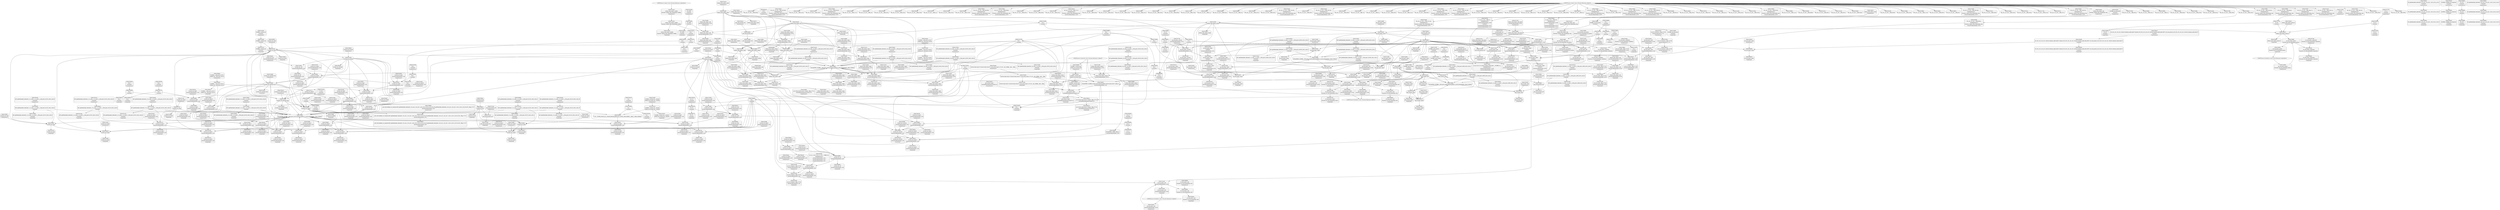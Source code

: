 digraph {
	CE0x576c3d0 [shape=record,shape=Mrecord,label="{CE0x576c3d0|current_sid:_tmp4|security/selinux/hooks.c,218|*SummSource*}"]
	CE0x5784060 [shape=record,shape=Mrecord,label="{CE0x5784060|ipc_has_perm:_sid1|security/selinux/hooks.c,5136}"]
	CE0x5746440 [shape=record,shape=Mrecord,label="{CE0x5746440|i64*_getelementptr_inbounds_(_2_x_i64_,_2_x_i64_*___llvm_gcov_ctr98,_i64_0,_i64_1)|*Constant*}"]
	CE0x5746cd0 [shape=record,shape=Mrecord,label="{CE0x5746cd0|get_current:_tmp1|*SummSink*}"]
	CE0x574b1d0 [shape=record,shape=Mrecord,label="{CE0x574b1d0|80:_i32,_112:_i8*,_:_CRE_65,66_}"]
	CE0x576a0d0 [shape=record,shape=Mrecord,label="{CE0x576a0d0|current_sid:_tmp6|security/selinux/hooks.c,218}"]
	CE0x5745b70 [shape=record,shape=Mrecord,label="{CE0x5745b70|i64*_getelementptr_inbounds_(_2_x_i64_,_2_x_i64_*___llvm_gcov_ctr98,_i64_0,_i64_1)|*Constant*|*SummSource*}"]
	CE0x5744dd0 [shape=record,shape=Mrecord,label="{CE0x5744dd0|80:_i32,_112:_i8*,_:_CRE_25,26_}"]
	CE0x5799390 [shape=record,shape=Mrecord,label="{CE0x5799390|i8*_getelementptr_inbounds_(_25_x_i8_,_25_x_i8_*_.str3,_i32_0,_i32_0)|*Constant*}"]
	CE0x5767760 [shape=record,shape=Mrecord,label="{CE0x5767760|ipc_has_perm:_security|security/selinux/hooks.c,5131|*SummSource*}"]
	CE0x57b9630 [shape=record,shape=Mrecord,label="{CE0x57b9630|get_current:_tmp|*SummSink*}"]
	CE0x57849a0 [shape=record,shape=Mrecord,label="{CE0x57849a0|ipc_has_perm:_tmp7|security/selinux/hooks.c,5136}"]
	CE0x5748f60 [shape=record,shape=Mrecord,label="{CE0x5748f60|80:_i32,_112:_i8*,_:_CRE_17,18_}"]
	CE0x5742790 [shape=record,shape=Mrecord,label="{CE0x5742790|i64_1|*Constant*}"]
	CE0x5799250 [shape=record,shape=Mrecord,label="{CE0x5799250|GLOBAL:_lockdep_rcu_suspicious|*Constant*|*SummSource*}"]
	CE0x574abe0 [shape=record,shape=Mrecord,label="{CE0x574abe0|80:_i32,_112:_i8*,_:_CRE_60,61_}"]
	CE0x5757830 [shape=record,shape=Mrecord,label="{CE0x5757830|i32_16|*Constant*|*SummSink*}"]
	CE0x5748620 [shape=record,shape=Mrecord,label="{CE0x5748620|80:_i32,_112:_i8*,_:_CRE_8,9_}"]
	CE0x5759440 [shape=record,shape=Mrecord,label="{CE0x5759440|selinux_shm_shmat:_tmp6|security/selinux/hooks.c,5375|*SummSource*}"]
	CE0x5731ef0 [shape=record,shape=Mrecord,label="{CE0x5731ef0|ipc_has_perm:_sid1|security/selinux/hooks.c,5136|*SummSink*}"]
	CE0x578f130 [shape=record,shape=Mrecord,label="{CE0x578f130|current_sid:_tmp22|security/selinux/hooks.c,218|*SummSink*}"]
	CE0x573ad40 [shape=record,shape=Mrecord,label="{CE0x573ad40|80:_i32,_112:_i8*,_:_CRE_160,168_|*MultipleSource*|Function::selinux_shm_shmat&Arg::shp::|security/selinux/hooks.c,5379}"]
	CE0x57356e0 [shape=record,shape=Mrecord,label="{CE0x57356e0|selinux_shm_shmat:_if.else|*SummSource*}"]
	CE0x5742680 [shape=record,shape=Mrecord,label="{CE0x5742680|current_sid:_tobool|security/selinux/hooks.c,218}"]
	CE0x57511a0 [shape=record,shape=Mrecord,label="{CE0x57511a0|_call_void_mcount()_#3}"]
	CE0x5764cf0 [shape=record,shape=Mrecord,label="{CE0x5764cf0|current_sid:_tmp14|security/selinux/hooks.c,218|*SummSink*}"]
	CE0x577e780 [shape=record,shape=Mrecord,label="{CE0x577e780|ipc_has_perm:_type|security/selinux/hooks.c,5133|*SummSource*}"]
	CE0x578d700 [shape=record,shape=Mrecord,label="{CE0x578d700|i32_78|*Constant*}"]
	CE0x57362f0 [shape=record,shape=Mrecord,label="{CE0x57362f0|i64*_getelementptr_inbounds_(_6_x_i64_,_6_x_i64_*___llvm_gcov_ctr316,_i64_0,_i64_0)|*Constant*}"]
	CE0x5743070 [shape=record,shape=Mrecord,label="{CE0x5743070|i64*_getelementptr_inbounds_(_11_x_i64_,_11_x_i64_*___llvm_gcov_ctr125,_i64_0,_i64_1)|*Constant*}"]
	CE0x5751950 [shape=record,shape=Mrecord,label="{CE0x5751950|current_sid:_do.body}"]
	"CONST[source:0(mediator),value:0(static)][purpose:{operation}]"
	CE0x578ed40 [shape=record,shape=Mrecord,label="{CE0x578ed40|COLLAPSED:_CMRE:_elem_0::|security/selinux/hooks.c,218}"]
	CE0x578cef0 [shape=record,shape=Mrecord,label="{CE0x578cef0|get_current:_tmp4|./arch/x86/include/asm/current.h,14}"]
	CE0x5747c40 [shape=record,shape=Mrecord,label="{CE0x5747c40|80:_i32,_112:_i8*,_:_CRE_45,46_}"]
	CE0x5744400 [shape=record,shape=Mrecord,label="{CE0x5744400|selinux_shm_shmat:_tmp2|security/selinux/hooks.c,5374|*SummSink*}"]
	CE0x576e6a0 [shape=record,shape=Mrecord,label="{CE0x576e6a0|ipc_has_perm:_tmp1|*SummSink*}"]
	CE0x5759630 [shape=record,shape=Mrecord,label="{CE0x5759630|i64*_getelementptr_inbounds_(_6_x_i64_,_6_x_i64_*___llvm_gcov_ctr316,_i64_0,_i64_4)|*Constant*}"]
	CE0x577e5e0 [shape=record,shape=Mrecord,label="{CE0x577e5e0|ipc_has_perm:_type|security/selinux/hooks.c,5133}"]
	CE0x578af80 [shape=record,shape=Mrecord,label="{CE0x578af80|_ret_%struct.task_struct*_%tmp4,_!dbg_!27714|./arch/x86/include/asm/current.h,14|*SummSource*}"]
	CE0x5731f60 [shape=record,shape=Mrecord,label="{CE0x5731f60|ipc_has_perm:_tmp6|*LoadInst*|security/selinux/hooks.c,5134}"]
	CE0x5746760 [shape=record,shape=Mrecord,label="{CE0x5746760|selinux_shm_shmat:_if.then|*SummSink*}"]
	CE0x578cff0 [shape=record,shape=Mrecord,label="{CE0x578cff0|i64*_getelementptr_inbounds_(_2_x_i64_,_2_x_i64_*___llvm_gcov_ctr98,_i64_0,_i64_0)|*Constant*}"]
	CE0x5760430 [shape=record,shape=Mrecord,label="{CE0x5760430|i64*_getelementptr_inbounds_(_2_x_i64_,_2_x_i64_*___llvm_gcov_ctr294,_i64_0,_i64_0)|*Constant*|*SummSource*}"]
	CE0x576c4d0 [shape=record,shape=Mrecord,label="{CE0x576c4d0|current_sid:_tmp4|security/selinux/hooks.c,218|*SummSink*}"]
	CE0x574f560 [shape=record,shape=Mrecord,label="{CE0x574f560|ipc_has_perm:_perms|Function::ipc_has_perm&Arg::perms::|*SummSink*}"]
	CE0x575cb70 [shape=record,shape=Mrecord,label="{CE0x575cb70|_call_void_mcount()_#3}"]
	CE0x5785150 [shape=record,shape=Mrecord,label="{CE0x5785150|ipc_has_perm:_sclass|security/selinux/hooks.c,5136|*SummSource*}"]
	CE0x578b1d0 [shape=record,shape=Mrecord,label="{CE0x578b1d0|current_sid:_tmp23|security/selinux/hooks.c,218|*SummSink*}"]
	CE0x5753dc0 [shape=record,shape=Mrecord,label="{CE0x5753dc0|ipc_has_perm:_tmp1|*SummSource*}"]
	CE0x57520f0 [shape=record,shape=Mrecord,label="{CE0x57520f0|ipc_has_perm:_tmp|*SummSource*}"]
	CE0x5756520 [shape=record,shape=Mrecord,label="{CE0x5756520|selinux_shm_shmat:_perms.0}"]
	CE0x5742ef0 [shape=record,shape=Mrecord,label="{CE0x5742ef0|current_sid:_tmp1|*SummSink*}"]
	CE0x5750400 [shape=record,shape=Mrecord,label="{CE0x5750400|current_sid:_tmp11|security/selinux/hooks.c,218|*SummSource*}"]
	CE0x575dda0 [shape=record,shape=Mrecord,label="{CE0x575dda0|80:_i32,_112:_i8*,_:_CRE_33,34_}"]
	CE0x500f040 [shape=record,shape=Mrecord,label="{CE0x500f040|GLOBAL:___llvm_gcov_ctr316|Global_var:__llvm_gcov_ctr316|*SummSink*}"]
	CE0x5731ba0 [shape=record,shape=Mrecord,label="{CE0x5731ba0|ipc_has_perm:_key|security/selinux/hooks.c,5134|*SummSource*}"]
	CE0x5799450 [shape=record,shape=Mrecord,label="{CE0x5799450|i8*_getelementptr_inbounds_(_25_x_i8_,_25_x_i8_*_.str3,_i32_0,_i32_0)|*Constant*|*SummSource*}"]
	CE0x5746550 [shape=record,shape=Mrecord,label="{CE0x5746550|i64*_getelementptr_inbounds_(_6_x_i64_,_6_x_i64_*___llvm_gcov_ctr316,_i64_0,_i64_3)|*Constant*}"]
	CE0x5747b10 [shape=record,shape=Mrecord,label="{CE0x5747b10|80:_i32,_112:_i8*,_:_CRE_44,45_}"]
	CE0x574a1a0 [shape=record,shape=Mrecord,label="{CE0x574a1a0|selinux_shm_shmat:_tmp4|security/selinux/hooks.c,5374|*SummSink*}"]
	CE0x5750010 [shape=record,shape=Mrecord,label="{CE0x5750010|current_sid:_tmp10|security/selinux/hooks.c,218|*SummSink*}"]
	CE0x5756060 [shape=record,shape=Mrecord,label="{CE0x5756060|selinux_shm_shmat:_tmp8|security/selinux/hooks.c,5377|*SummSink*}"]
	CE0x5790610 [shape=record,shape=Mrecord,label="{CE0x5790610|i64_5|*Constant*|*SummSink*}"]
	CE0x575ac60 [shape=record,shape=Mrecord,label="{CE0x575ac60|selinux_shm_shmat:_tmp6|security/selinux/hooks.c,5375}"]
	CE0x577d080 [shape=record,shape=Mrecord,label="{CE0x577d080|current_sid:_call4|security/selinux/hooks.c,218}"]
	CE0x5747780 [shape=record,shape=Mrecord,label="{CE0x5747780|80:_i32,_112:_i8*,_:_CRE_41,42_}"]
	CE0x76918f0 [shape=record,shape=Mrecord,label="{CE0x76918f0|i64_0|*Constant*|*SummSink*}"]
	CE0x5760c50 [shape=record,shape=Mrecord,label="{CE0x5760c50|selinux_shm_shmat:_tmp1|*SummSink*}"]
	CE0x5767b00 [shape=record,shape=Mrecord,label="{CE0x5767b00|ipc_has_perm:_tmp4|*LoadInst*|security/selinux/hooks.c,5131|*SummSource*}"]
	CE0x5756ce0 [shape=record,shape=Mrecord,label="{CE0x5756ce0|GLOBAL:___llvm_gcov_ctr316|Global_var:__llvm_gcov_ctr316|*SummSource*}"]
	CE0x576c330 [shape=record,shape=Mrecord,label="{CE0x576c330|current_sid:_tmp4|security/selinux/hooks.c,218}"]
	CE0x574b7c0 [shape=record,shape=Mrecord,label="{CE0x574b7c0|80:_i32,_112:_i8*,_:_CRE_70,71_}"]
	CE0x5767540 [shape=record,shape=Mrecord,label="{CE0x5767540|i64_3|*Constant*}"]
	CE0x5758b40 [shape=record,shape=Mrecord,label="{CE0x5758b40|i64*_getelementptr_inbounds_(_11_x_i64_,_11_x_i64_*___llvm_gcov_ctr125,_i64_0,_i64_8)|*Constant*|*SummSource*}"]
	CE0x575cc10 [shape=record,shape=Mrecord,label="{CE0x575cc10|_call_void_mcount()_#3|*SummSource*}"]
	CE0x5782560 [shape=record,shape=Mrecord,label="{CE0x5782560|current_sid:_tmp19|security/selinux/hooks.c,218|*SummSink*}"]
	CE0x576c230 [shape=record,shape=Mrecord,label="{CE0x576c230|i64_3|*Constant*|*SummSink*}"]
	CE0x574ecb0 [shape=record,shape=Mrecord,label="{CE0x574ecb0|ipc_has_perm:_ipc_perms|Function::ipc_has_perm&Arg::ipc_perms::|*SummSink*}"]
	CE0x573a640 [shape=record,shape=Mrecord,label="{CE0x573a640|80:_i32,_112:_i8*,_:_CRE_128,136_|*MultipleSource*|Function::selinux_shm_shmat&Arg::shp::|security/selinux/hooks.c,5379}"]
	CE0x576f2d0 [shape=record,shape=Mrecord,label="{CE0x576f2d0|current_sid:_do.end}"]
	CE0x57824f0 [shape=record,shape=Mrecord,label="{CE0x57824f0|i64*_getelementptr_inbounds_(_11_x_i64_,_11_x_i64_*___llvm_gcov_ctr125,_i64_0,_i64_10)|*Constant*|*SummSink*}"]
	CE0x57564b0 [shape=record,shape=Mrecord,label="{CE0x57564b0|i32_48|*Constant*|*SummSink*}"]
	CE0x5791e30 [shape=record,shape=Mrecord,label="{CE0x5791e30|current_sid:_tmp16|security/selinux/hooks.c,218|*SummSink*}"]
	CE0x5739150 [shape=record,shape=Mrecord,label="{CE0x5739150|selinux_shm_shmat:_tmp1}"]
	CE0x500efd0 [shape=record,shape=Mrecord,label="{CE0x500efd0|i64_0|*Constant*}"]
	CE0x57552f0 [shape=record,shape=Mrecord,label="{CE0x57552f0|_ret_i32_%tmp24,_!dbg_!27742|security/selinux/hooks.c,220|*SummSource*}"]
	CE0x5785d40 [shape=record,shape=Mrecord,label="{CE0x5785d40|i32_(i32,_i32,_i16,_i32,_%struct.common_audit_data*)*_bitcast_(i32_(i32,_i32,_i16,_i32,_%struct.common_audit_data.495*)*_avc_has_perm_to_i32_(i32,_i32,_i16,_i32,_%struct.common_audit_data*)*)|*Constant*}"]
	CE0x57502d0 [shape=record,shape=Mrecord,label="{CE0x57502d0|current_sid:_tmp11|security/selinux/hooks.c,218}"]
	CE0x5731820 [shape=record,shape=Mrecord,label="{CE0x5731820|ipc_has_perm:_key|security/selinux/hooks.c,5134|*SummSink*}"]
	CE0x57dcc30 [shape=record,shape=Mrecord,label="{CE0x57dcc30|get_current:_tmp1}"]
	CE0x5759dd0 [shape=record,shape=Mrecord,label="{CE0x5759dd0|selinux_shm_shmat:_shm_perm|security/selinux/hooks.c,5379}"]
	CE0x5784690 [shape=record,shape=Mrecord,label="{CE0x5784690|avc_has_perm:_entry}"]
	CE0x57868e0 [shape=record,shape=Mrecord,label="{CE0x57868e0|avc_has_perm:_ssid|Function::avc_has_perm&Arg::ssid::}"]
	CE0x5747650 [shape=record,shape=Mrecord,label="{CE0x5747650|80:_i32,_112:_i8*,_:_CRE_40,41_}"]
	CE0x57b96c0 [shape=record,shape=Mrecord,label="{CE0x57b96c0|i64*_getelementptr_inbounds_(_2_x_i64_,_2_x_i64_*___llvm_gcov_ctr98,_i64_0,_i64_1)|*Constant*|*SummSink*}"]
	CE0x5768540 [shape=record,shape=Mrecord,label="{CE0x5768540|current_sid:_tmp1}"]
	CE0x578cb70 [shape=record,shape=Mrecord,label="{CE0x578cb70|get_current:_bb|*SummSource*}"]
	CE0x57366d0 [shape=record,shape=Mrecord,label="{CE0x57366d0|selinux_shm_shmat:_tmp8|security/selinux/hooks.c,5377|*SummSource*}"]
	CE0x573e150 [shape=record,shape=Mrecord,label="{CE0x573e150|selinux_shm_shmat:_entry|*SummSource*}"]
	CE0x5748e60 [shape=record,shape=Mrecord,label="{CE0x5748e60|80:_i32,_112:_i8*,_:_CRE_16,17_}"]
	CE0x57689c0 [shape=record,shape=Mrecord,label="{CE0x57689c0|i32_10|*Constant*}"]
	CE0x5755250 [shape=record,shape=Mrecord,label="{CE0x5755250|_ret_i32_%tmp24,_!dbg_!27742|security/selinux/hooks.c,220}"]
	CE0x5764a00 [shape=record,shape=Mrecord,label="{CE0x5764a00|current_sid:_tmp14|security/selinux/hooks.c,218}"]
	CE0x575dbd0 [shape=record,shape=Mrecord,label="{CE0x575dbd0|80:_i32,_112:_i8*,_:_CRE_6,7_}"]
	CE0x5765340 [shape=record,shape=Mrecord,label="{CE0x5765340|GLOBAL:_current_task|Global_var:current_task}"]
	CE0x5735580 [shape=record,shape=Mrecord,label="{CE0x5735580|i64*_getelementptr_inbounds_(_6_x_i64_,_6_x_i64_*___llvm_gcov_ctr316,_i64_0,_i64_4)|*Constant*|*SummSink*}"]
	CE0x578f4e0 [shape=record,shape=Mrecord,label="{CE0x578f4e0|current_sid:_tmp23|security/selinux/hooks.c,218|*SummSource*}"]
	CE0x574b0a0 [shape=record,shape=Mrecord,label="{CE0x574b0a0|80:_i32,_112:_i8*,_:_CRE_64,65_}"]
	CE0x57565e0 [shape=record,shape=Mrecord,label="{CE0x57565e0|i64*_getelementptr_inbounds_(_6_x_i64_,_6_x_i64_*___llvm_gcov_ctr316,_i64_0,_i64_5)|*Constant*|*SummSink*}"]
	CE0x575a260 [shape=record,shape=Mrecord,label="{CE0x575a260|selinux_shm_shmat:_shp|Function::selinux_shm_shmat&Arg::shp::|*SummSource*}"]
	CE0x57328a0 [shape=record,shape=Mrecord,label="{CE0x57328a0|ipc_has_perm:_tmp3}"]
	CE0x5782cd0 [shape=record,shape=Mrecord,label="{CE0x5782cd0|0:_i8,_:_GCMR_current_sid.__warned_internal_global_i8_0,_section_.data.unlikely_,_align_1:_elem_0:default:}"]
	CE0x574d8c0 [shape=record,shape=Mrecord,label="{CE0x574d8c0|ipc_has_perm:_bb}"]
	CE0x5768870 [shape=record,shape=Mrecord,label="{CE0x5768870|current_sid:_entry|*SummSource*}"]
	CE0x73e3080 [shape=record,shape=Mrecord,label="{CE0x73e3080|selinux_shm_shmat:_and|security/selinux/hooks.c,5374|*SummSink*}"]
	CE0x574fee0 [shape=record,shape=Mrecord,label="{CE0x574fee0|current_sid:_tmp10|security/selinux/hooks.c,218|*SummSource*}"]
	CE0x575dfd0 [shape=record,shape=Mrecord,label="{CE0x575dfd0|80:_i32,_112:_i8*,_:_CRE_35,36_}"]
	CE0x5785400 [shape=record,shape=Mrecord,label="{CE0x5785400|ipc_has_perm:_tmp8|security/selinux/hooks.c,5136}"]
	CE0x5731ff0 [shape=record,shape=Mrecord,label="{CE0x5731ff0|ipc_has_perm:_tmp6|*LoadInst*|security/selinux/hooks.c,5134|*SummSource*}"]
	CE0x574ae40 [shape=record,shape=Mrecord,label="{CE0x574ae40|80:_i32,_112:_i8*,_:_CRE_62,63_}"]
	CE0x578fdc0 [shape=record,shape=Mrecord,label="{CE0x578fdc0|current_sid:_tmp5|security/selinux/hooks.c,218}"]
	CE0x5759d60 [shape=record,shape=Mrecord,label="{CE0x5759d60|selinux_shm_shmat:_tmp11|security/selinux/hooks.c,5379|*SummSink*}"]
	CE0x574ea30 [shape=record,shape=Mrecord,label="{CE0x574ea30|ipc_has_perm:_entry}"]
	CE0x57575f0 [shape=record,shape=Mrecord,label="{CE0x57575f0|80:_i32,_112:_i8*,_:_CRE_39,40_}"]
	CE0x575fc70 [shape=record,shape=Mrecord,label="{CE0x575fc70|_call_void_mcount()_#3|*SummSink*}"]
	CE0x575dea0 [shape=record,shape=Mrecord,label="{CE0x575dea0|80:_i32,_112:_i8*,_:_CRE_34,35_}"]
	CE0x5787a90 [shape=record,shape=Mrecord,label="{CE0x5787a90|avc_has_perm:_auditdata|Function::avc_has_perm&Arg::auditdata::}"]
	CE0x5751720 [shape=record,shape=Mrecord,label="{CE0x5751720|current_sid:_if.end}"]
	CE0x6dcdc80 [shape=record,shape=Mrecord,label="{CE0x6dcdc80|selinux_shm_shmat:_tobool|security/selinux/hooks.c,5374}"]
	CE0x5790a20 [shape=record,shape=Mrecord,label="{CE0x5790a20|current_sid:_tmp9|security/selinux/hooks.c,218|*SummSource*}"]
	CE0x57423a0 [shape=record,shape=Mrecord,label="{CE0x57423a0|i32_0|*Constant*}"]
	CE0x57656b0 [shape=record,shape=Mrecord,label="{CE0x57656b0|i64*_getelementptr_inbounds_(_11_x_i64_,_11_x_i64_*___llvm_gcov_ctr125,_i64_0,_i64_1)|*Constant*|*SummSource*}"]
	CE0x5757750 [shape=record,shape=Mrecord,label="{CE0x5757750|i32_16|*Constant*|*SummSource*}"]
	CE0x574f310 [shape=record,shape=Mrecord,label="{CE0x574f310|_ret_i32_%call2,_!dbg_!27728|security/selinux/hooks.c,5136}"]
	CE0x5731930 [shape=record,shape=Mrecord,label="{CE0x5731930|i32_3|*Constant*|*SummSink*}"]
	CE0x5787080 [shape=record,shape=Mrecord,label="{CE0x5787080|avc_has_perm:_tclass|Function::avc_has_perm&Arg::tclass::}"]
	CE0x575fad0 [shape=record,shape=Mrecord,label="{CE0x575fad0|_call_void_mcount()_#3}"]
	CE0x57556f0 [shape=record,shape=Mrecord,label="{CE0x57556f0|COLLAPSED:_GCMRE___llvm_gcov_ctr316_internal_global_6_x_i64_zeroinitializer:_elem_0:default:}"]
	CE0x5756650 [shape=record,shape=Mrecord,label="{CE0x5756650|selinux_shm_shmat:_perms.0|*SummSource*}"]
	CE0x57816a0 [shape=record,shape=Mrecord,label="{CE0x57816a0|current_sid:_tmp17|security/selinux/hooks.c,218|*SummSink*}"]
	CE0x5739f30 [shape=record,shape=Mrecord,label="{CE0x5739f30|80:_i32,_112:_i8*,_:_CRE_100,102_|*MultipleSource*|Function::selinux_shm_shmat&Arg::shp::|security/selinux/hooks.c,5379}"]
	CE0x578eec0 [shape=record,shape=Mrecord,label="{CE0x578eec0|current_sid:_tmp22|security/selinux/hooks.c,218}"]
	CE0x5738f70 [shape=record,shape=Mrecord,label="{CE0x5738f70|selinux_shm_shmat:_if.end|*SummSource*}"]
	CE0x5739990 [shape=record,shape=Mrecord,label="{CE0x5739990|80:_i32,_112:_i8*,_:_CRE_88,92_|*MultipleSource*|Function::selinux_shm_shmat&Arg::shp::|security/selinux/hooks.c,5379}"]
	CE0x573af10 [shape=record,shape=Mrecord,label="{CE0x573af10|80:_i32,_112:_i8*,_:_CRE_168,172_|*MultipleSource*|Function::selinux_shm_shmat&Arg::shp::|security/selinux/hooks.c,5379}"]
	CE0x57858d0 [shape=record,shape=Mrecord,label="{CE0x57858d0|ipc_has_perm:_call2|security/selinux/hooks.c,5136}"]
	CE0x57534b0 [shape=record,shape=Mrecord,label="{CE0x57534b0|i32_4096|*Constant*|*SummSource*}"]
	CE0x574c170 [shape=record,shape=Mrecord,label="{CE0x574c170|current_sid:_tobool1|security/selinux/hooks.c,218}"]
	CE0x576acd0 [shape=record,shape=Mrecord,label="{CE0x576acd0|i64*_getelementptr_inbounds_(_11_x_i64_,_11_x_i64_*___llvm_gcov_ctr125,_i64_0,_i64_6)|*Constant*}"]
	CE0x5799690 [shape=record,shape=Mrecord,label="{CE0x5799690|i32_218|*Constant*}"]
	CE0x573a100 [shape=record,shape=Mrecord,label="{CE0x573a100|80:_i32,_112:_i8*,_:_CRE_104,112_|*MultipleSource*|Function::selinux_shm_shmat&Arg::shp::|security/selinux/hooks.c,5379}"]
	CE0x57830e0 [shape=record,shape=Mrecord,label="{CE0x57830e0|current_sid:_tmp8|security/selinux/hooks.c,218|*SummSink*}"]
	CE0x574fdb0 [shape=record,shape=Mrecord,label="{CE0x574fdb0|current_sid:_tmp10|security/selinux/hooks.c,218}"]
	CE0x573a810 [shape=record,shape=Mrecord,label="{CE0x573a810|80:_i32,_112:_i8*,_:_CRE_136,144_|*MultipleSource*|Function::selinux_shm_shmat&Arg::shp::|security/selinux/hooks.c,5379}"]
	CE0x5792600 [shape=record,shape=Mrecord,label="{CE0x5792600|_call_void_lockdep_rcu_suspicious(i8*_getelementptr_inbounds_(_25_x_i8_,_25_x_i8_*_.str3,_i32_0,_i32_0),_i32_218,_i8*_getelementptr_inbounds_(_45_x_i8_,_45_x_i8_*_.str12,_i32_0,_i32_0))_#10,_!dbg_!27727|security/selinux/hooks.c,218}"]
	CE0x5781ad0 [shape=record,shape=Mrecord,label="{CE0x5781ad0|current_sid:_tmp18|security/selinux/hooks.c,218}"]
	CE0x574e650 [shape=record,shape=Mrecord,label="{CE0x574e650|_ret_i32_%call,_!dbg_!27724|security/selinux/hooks.c,5379|*SummSource*}"]
	CE0x57517f0 [shape=record,shape=Mrecord,label="{CE0x57517f0|current_sid:_if.end|*SummSource*}"]
	CE0x5788630 [shape=record,shape=Mrecord,label="{CE0x5788630|GLOBAL:___llvm_gcov_ctr125|Global_var:__llvm_gcov_ctr125|*SummSource*}"]
	CE0x5790fc0 [shape=record,shape=Mrecord,label="{CE0x5790fc0|current_sid:_tmp5|security/selinux/hooks.c,218|*SummSource*}"]
	CE0x5758a80 [shape=record,shape=Mrecord,label="{CE0x5758a80|i64*_getelementptr_inbounds_(_11_x_i64_,_11_x_i64_*___llvm_gcov_ctr125,_i64_0,_i64_8)|*Constant*}"]
	CE0x5746860 [shape=record,shape=Mrecord,label="{CE0x5746860|get_current:_tmp1|*SummSource*}"]
	CE0x57d09d0 [shape=record,shape=Mrecord,label="{CE0x57d09d0|GLOBAL:_current_task|Global_var:current_task|*SummSource*}"]
	CE0x578b130 [shape=record,shape=Mrecord,label="{CE0x578b130|_ret_%struct.task_struct*_%tmp4,_!dbg_!27714|./arch/x86/include/asm/current.h,14|*SummSink*}"]
	CE0x5746970 [shape=record,shape=Mrecord,label="{CE0x5746970|selinux_shm_shmat:_if.then|*SummSource*}"]
	CE0x576b3b0 [shape=record,shape=Mrecord,label="{CE0x576b3b0|current_sid:_tmp13|security/selinux/hooks.c,218|*SummSource*}"]
	CE0x575a460 [shape=record,shape=Mrecord,label="{CE0x575a460|_call_void_mcount()_#3|*SummSink*}"]
	CE0x578d770 [shape=record,shape=Mrecord,label="{CE0x578d770|i32_78|*Constant*|*SummSink*}"]
	CE0x57525b0 [shape=record,shape=Mrecord,label="{CE0x57525b0|current_sid:_tmp7|security/selinux/hooks.c,218|*SummSource*}"]
	CE0x57877b0 [shape=record,shape=Mrecord,label="{CE0x57877b0|avc_has_perm:_requested|Function::avc_has_perm&Arg::requested::|*SummSource*}"]
	CE0x575d330 [shape=record,shape=Mrecord,label="{CE0x575d330|80:_i32,_112:_i8*,_:_CRE_29,30_}"]
	CE0x578e5b0 [shape=record,shape=Mrecord,label="{CE0x578e5b0|i32_22|*Constant*|*SummSource*}"]
	CE0x575c4a0 [shape=record,shape=Mrecord,label="{CE0x575c4a0|selinux_shm_shmat:_shmflg|Function::selinux_shm_shmat&Arg::shmflg::|*SummSink*}"]
	CE0x57834d0 [shape=record,shape=Mrecord,label="{CE0x57834d0|ipc_has_perm:_u|security/selinux/hooks.c,5134}"]
	CE0x574c290 [shape=record,shape=Mrecord,label="{CE0x574c290|current_sid:_tobool1|security/selinux/hooks.c,218|*SummSource*}"]
	CE0x578c0e0 [shape=record,shape=Mrecord,label="{CE0x578c0e0|get_current:_tmp}"]
	CE0x575e8e0 [shape=record,shape=Mrecord,label="{CE0x575e8e0|ipc_has_perm:_ad|security/selinux/hooks.c, 5128}"]
	CE0x5785b70 [shape=record,shape=Mrecord,label="{CE0x5785b70|ipc_has_perm:_call2|security/selinux/hooks.c,5136|*SummSink*}"]
	CE0x578acc0 [shape=record,shape=Mrecord,label="{CE0x578acc0|get_current:_entry|*SummSource*}"]
	CE0x574aab0 [shape=record,shape=Mrecord,label="{CE0x574aab0|80:_i32,_112:_i8*,_:_CRE_59,60_}"]
	CE0x577e970 [shape=record,shape=Mrecord,label="{CE0x577e970|i32_3|*Constant*}"]
	CE0x6c25630 [shape=record,shape=Mrecord,label="{CE0x6c25630|selinux_shm_shmat:_tmp|*SummSource*}"]
	CE0x5752010 [shape=record,shape=Mrecord,label="{CE0x5752010|ipc_has_perm:_tmp}"]
	CE0x5786980 [shape=record,shape=Mrecord,label="{CE0x5786980|avc_has_perm:_ssid|Function::avc_has_perm&Arg::ssid::|*SummSource*}"]
	CE0x574eff0 [shape=record,shape=Mrecord,label="{CE0x574eff0|ipc_has_perm:_ipc_perms|Function::ipc_has_perm&Arg::ipc_perms::}"]
	CE0x574a980 [shape=record,shape=Mrecord,label="{CE0x574a980|80:_i32,_112:_i8*,_:_CRE_58,59_}"]
	CE0x574ee60 [shape=record,shape=Mrecord,label="{CE0x574ee60|ipc_has_perm:_entry|*SummSink*}"]
	CE0x5780b60 [shape=record,shape=Mrecord,label="{CE0x5780b60|i8*_getelementptr_inbounds_(_45_x_i8_,_45_x_i8_*_.str12,_i32_0,_i32_0)|*Constant*|*SummSource*}"]
	CE0x51d63a0 [shape=record,shape=Mrecord,label="{CE0x51d63a0|selinux_shm_shmat:_tmp11|security/selinux/hooks.c,5379}"]
	CE0x575e950 [shape=record,shape=Mrecord,label="{CE0x575e950|current_sid:_call|security/selinux/hooks.c,218}"]
	CE0x5740dc0 [shape=record,shape=Mrecord,label="{CE0x5740dc0|selinux_shm_shmat:_if.else|*SummSink*}"]
	CE0x576a2e0 [shape=record,shape=Mrecord,label="{CE0x576a2e0|current_sid:_tmp6|security/selinux/hooks.c,218|*SummSink*}"]
	CE0x576e950 [shape=record,shape=Mrecord,label="{CE0x576e950|i32_1|*Constant*|*SummSink*}"]
	CE0x5741d80 [shape=record,shape=Mrecord,label="{CE0x5741d80|selinux_shm_shmat:_tmp10|security/selinux/hooks.c,5379}"]
	CE0x573b650 [shape=record,shape=Mrecord,label="{CE0x573b650|80:_i32,_112:_i8*,_:_CRE_192,200_|*MultipleSource*|Function::selinux_shm_shmat&Arg::shp::|security/selinux/hooks.c,5379}"]
	CE0x5790390 [shape=record,shape=Mrecord,label="{CE0x5790390|i64_5|*Constant*}"]
	CE0x5754960 [shape=record,shape=Mrecord,label="{CE0x5754960|ipc_has_perm:_tmp2|*SummSource*}"]
	CE0x5743800 [shape=record,shape=Mrecord,label="{CE0x5743800|80:_i32,_112:_i8*,_:_CRE_14,15_}"]
	CE0x57491c0 [shape=record,shape=Mrecord,label="{CE0x57491c0|80:_i32,_112:_i8*,_:_CRE_19,20_}"]
	CE0x5739d60 [shape=record,shape=Mrecord,label="{CE0x5739d60|80:_i32,_112:_i8*,_:_CRE_96,100_|*MultipleSource*|Function::selinux_shm_shmat&Arg::shp::|security/selinux/hooks.c,5379}"]
	CE0x57676f0 [shape=record,shape=Mrecord,label="{CE0x57676f0|ipc_has_perm:_security|security/selinux/hooks.c,5131|*SummSink*}"]
	CE0x5750e00 [shape=record,shape=Mrecord,label="{CE0x5750e00|ipc_has_perm:_security|security/selinux/hooks.c,5131}"]
	CE0x5753260 [shape=record,shape=Mrecord,label="{CE0x5753260|selinux_shm_shmat:_tmp5|security/selinux/hooks.c,5374}"]
	CE0x574f9a0 [shape=record,shape=Mrecord,label="{CE0x574f9a0|_ret_i32_%call2,_!dbg_!27728|security/selinux/hooks.c,5136|*SummSource*}"]
	CE0x576b340 [shape=record,shape=Mrecord,label="{CE0x576b340|current_sid:_tmp13|security/selinux/hooks.c,218}"]
	CE0x574b8f0 [shape=record,shape=Mrecord,label="{CE0x574b8f0|80:_i32,_112:_i8*,_:_CRE_71,72_}"]
	CE0x5781200 [shape=record,shape=Mrecord,label="{CE0x5781200|i64*_getelementptr_inbounds_(_11_x_i64_,_11_x_i64_*___llvm_gcov_ctr125,_i64_0,_i64_9)|*Constant*|*SummSink*}"]
	CE0x57a7c80 [shape=record,shape=Mrecord,label="{CE0x57a7c80|%struct.task_struct*_(%struct.task_struct**)*_asm_movq_%gs:$_1:P_,$0_,_r,im,_dirflag_,_fpsr_,_flags_|*SummSink*}"]
	CE0x5743210 [shape=record,shape=Mrecord,label="{CE0x5743210|get_current:_tmp3|*SummSource*}"]
	CE0x574c3c0 [shape=record,shape=Mrecord,label="{CE0x574c3c0|current_sid:_tobool1|security/selinux/hooks.c,218|*SummSink*}"]
	CE0x5768d00 [shape=record,shape=Mrecord,label="{CE0x5768d00|i32_10|*Constant*|*SummSink*}"]
	CE0x5764830 [shape=record,shape=Mrecord,label="{CE0x5764830|i64*_getelementptr_inbounds_(_11_x_i64_,_11_x_i64_*___llvm_gcov_ctr125,_i64_0,_i64_8)|*Constant*|*SummSink*}"]
	CE0x575daa0 [shape=record,shape=Mrecord,label="{CE0x575daa0|80:_i32,_112:_i8*,_:_CRE_5,6_}"]
	CE0x574ebd0 [shape=record,shape=Mrecord,label="{CE0x574ebd0|GLOBAL:_ipc_has_perm|*Constant*|*SummSink*}"]
	CE0x576b930 [shape=record,shape=Mrecord,label="{CE0x576b930|current_sid:_do.body|*SummSource*}"]
	CE0x57418d0 [shape=record,shape=Mrecord,label="{CE0x57418d0|i32_0|*Constant*}"]
	CE0x57931c0 [shape=record,shape=Mrecord,label="{CE0x57931c0|current_sid:_tmp|*SummSink*}"]
	CE0x57595c0 [shape=record,shape=Mrecord,label="{CE0x57595c0|selinux_shm_shmat:_tmp7|security/selinux/hooks.c,5375|*SummSink*}"]
	CE0x57d0fe0 [shape=record,shape=Mrecord,label="{CE0x57d0fe0|COLLAPSED:_GCMRE___llvm_gcov_ctr98_internal_global_2_x_i64_zeroinitializer:_elem_0:default:}"]
	CE0x5753550 [shape=record,shape=Mrecord,label="{CE0x5753550|i32_4096|*Constant*|*SummSink*}"]
	CE0x5769af0 [shape=record,shape=Mrecord,label="{CE0x5769af0|current_sid:_tmp15|security/selinux/hooks.c,218|*SummSource*}"]
	CE0x5738240 [shape=record,shape=Mrecord,label="{CE0x5738240|selinux_shm_shmat:_bb|*SummSource*}"]
	CE0x573b9f0 [shape=record,shape=Mrecord,label="{CE0x573b9f0|GLOBAL:_ipc_has_perm|*Constant*}"]
	CE0x57492f0 [shape=record,shape=Mrecord,label="{CE0x57492f0|80:_i32,_112:_i8*,_:_CRE_20,21_}"]
	CE0x578f030 [shape=record,shape=Mrecord,label="{CE0x578f030|current_sid:_tmp22|security/selinux/hooks.c,218|*SummSource*}"]
	CE0x575c580 [shape=record,shape=Mrecord,label="{CE0x575c580|selinux_shm_shmat:_and|security/selinux/hooks.c,5374}"]
	CE0x575ce60 [shape=record,shape=Mrecord,label="{CE0x575ce60|selinux_shm_shmat:_tmp5|security/selinux/hooks.c,5374|*SummSink*}"]
	CE0x5754520 [shape=record,shape=Mrecord,label="{CE0x5754520|GLOBAL:_current_sid.__warned|Global_var:current_sid.__warned|*SummSink*}"]
	CE0x5742cf0 [shape=record,shape=Mrecord,label="{CE0x5742cf0|current_sid:_tmp1|*SummSource*}"]
	CE0x57835c0 [shape=record,shape=Mrecord,label="{CE0x57835c0|ipc_has_perm:_u|security/selinux/hooks.c,5134|*SummSource*}"]
	CE0x5744b70 [shape=record,shape=Mrecord,label="{CE0x5744b70|80:_i32,_112:_i8*,_:_CRE_23,24_}"]
	CE0x5784700 [shape=record,shape=Mrecord,label="{CE0x5784700|0:_i16,_4:_i32,_:_CRE_0,2_|*MultipleSource*|security/selinux/hooks.c,5136|*LoadInst*|security/selinux/hooks.c,5131|security/selinux/hooks.c,5131}"]
	CE0x5787320 [shape=record,shape=Mrecord,label="{CE0x5787320|avc_has_perm:_tclass|Function::avc_has_perm&Arg::tclass::|*SummSink*}"]
	CE0x578c6a0 [shape=record,shape=Mrecord,label="{CE0x578c6a0|current_sid:_tmp24|security/selinux/hooks.c,220|*SummSource*}"]
	CE0x57b4440 [shape=record,shape=Mrecord,label="{CE0x57b4440|%struct.task_struct*_(%struct.task_struct**)*_asm_movq_%gs:$_1:P_,$0_,_r,im,_dirflag_,_fpsr_,_flags_|*SummSource*}"]
	CE0x575f3b0 [shape=record,shape=Mrecord,label="{CE0x575f3b0|current_sid:_tmp|*SummSource*}"]
	CE0x5768e70 [shape=record,shape=Mrecord,label="{CE0x5768e70|i32_0|*Constant*}"]
	CE0x576b420 [shape=record,shape=Mrecord,label="{CE0x576b420|current_sid:_tmp13|security/selinux/hooks.c,218|*SummSink*}"]
	CE0x575e790 [shape=record,shape=Mrecord,label="{CE0x575e790|i64*_getelementptr_inbounds_(_2_x_i64_,_2_x_i64_*___llvm_gcov_ctr294,_i64_0,_i64_1)|*Constant*|*SummSink*}"]
	CE0x57329a0 [shape=record,shape=Mrecord,label="{CE0x57329a0|ipc_has_perm:_tmp3|*SummSource*}"]
	CE0x578ca40 [shape=record,shape=Mrecord,label="{CE0x578ca40|get_current:_bb}"]
	CE0x5755400 [shape=record,shape=Mrecord,label="{CE0x5755400|_ret_i32_%tmp24,_!dbg_!27742|security/selinux/hooks.c,220|*SummSink*}"]
	CE0x5780ea0 [shape=record,shape=Mrecord,label="{CE0x5780ea0|i64*_getelementptr_inbounds_(_11_x_i64_,_11_x_i64_*___llvm_gcov_ctr125,_i64_0,_i64_9)|*Constant*}"]
	CE0x578abe0 [shape=record,shape=Mrecord,label="{CE0x578abe0|get_current:_entry}"]
	CE0x574b430 [shape=record,shape=Mrecord,label="{CE0x574b430|80:_i32,_112:_i8*,_:_CRE_67,68_}"]
	CE0x5785a00 [shape=record,shape=Mrecord,label="{CE0x5785a00|ipc_has_perm:_call2|security/selinux/hooks.c,5136|*SummSource*}"]
	CE0x574ef80 [shape=record,shape=Mrecord,label="{CE0x574ef80|ipc_has_perm:_perms|Function::ipc_has_perm&Arg::perms::}"]
	CE0x5780740 [shape=record,shape=Mrecord,label="{CE0x5780740|i8_4|*Constant*|*SummSource*}"]
	CE0x5745f70 [shape=record,shape=Mrecord,label="{CE0x5745f70|80:_i32,_112:_i8*,_:_CRE_2,3_}"]
	CE0x5784fd0 [shape=record,shape=Mrecord,label="{CE0x5784fd0|ipc_has_perm:_sclass|security/selinux/hooks.c,5136}"]
	CE0x576aa40 [shape=record,shape=Mrecord,label="{CE0x576aa40|current_sid:_tmp12|security/selinux/hooks.c,218|*SummSink*}"]
	CE0x575abf0 [shape=record,shape=Mrecord,label="{CE0x575abf0|selinux_shm_shmat:_tmp6|security/selinux/hooks.c,5375|*SummSink*}"]
	CE0x5736230 [shape=record,shape=Mrecord,label="{CE0x5736230|selinux_shm_shmat:_bb}"]
	CE0x7691a20 [shape=record,shape=Mrecord,label="{CE0x7691a20|selinux_shm_shmat:_tmp3|security/selinux/hooks.c,5374}"]
	CE0x57672f0 [shape=record,shape=Mrecord,label="{CE0x57672f0|current_sid:_tobool|security/selinux/hooks.c,218|*SummSource*}"]
	CE0x5743930 [shape=record,shape=Mrecord,label="{CE0x5743930|80:_i32,_112:_i8*,_:_CRE_15,16_}"]
	CE0x5750c50 [shape=record,shape=Mrecord,label="{CE0x5750c50|ipc_has_perm:_call|security/selinux/hooks.c,5129|*SummSource*}"]
	CE0x576f3a0 [shape=record,shape=Mrecord,label="{CE0x576f3a0|current_sid:_do.end|*SummSource*}"]
	CE0x578ada0 [shape=record,shape=Mrecord,label="{CE0x578ada0|get_current:_entry|*SummSink*}"]
	CE0x575d0d0 [shape=record,shape=Mrecord,label="{CE0x575d0d0|80:_i32,_112:_i8*,_:_CRE_27,28_}"]
	CE0x5787be0 [shape=record,shape=Mrecord,label="{CE0x5787be0|avc_has_perm:_auditdata|Function::avc_has_perm&Arg::auditdata::|*SummSource*}"]
	CE0x578e8c0 [shape=record,shape=Mrecord,label="{CE0x578e8c0|current_sid:_security|security/selinux/hooks.c,218}"]
	CE0x575c0a0 [shape=record,shape=Mrecord,label="{CE0x575c0a0|selinux_shm_shmat:_shp|Function::selinux_shm_shmat&Arg::shp::|*SummSink*}"]
	CE0x57577c0 [shape=record,shape=Mrecord,label="{CE0x57577c0|i32_48|*Constant*}"]
	CE0x573b820 [shape=record,shape=Mrecord,label="{CE0x573b820|80:_i32,_112:_i8*,_:_CRE_200,208_|*MultipleSource*|Function::selinux_shm_shmat&Arg::shp::|security/selinux/hooks.c,5379}"]
	CE0x574bfe0 [shape=record,shape=Mrecord,label="{CE0x574bfe0|80:_i32,_112:_i8*,_:_CRE_84,88_|*MultipleSource*|Function::selinux_shm_shmat&Arg::shp::|security/selinux/hooks.c,5379}"]
	CE0x5741af0 [shape=record,shape=Mrecord,label="{CE0x5741af0|i64*_getelementptr_inbounds_(_6_x_i64_,_6_x_i64_*___llvm_gcov_ctr316,_i64_0,_i64_5)|*Constant*|*SummSource*}"]
	CE0x5781070 [shape=record,shape=Mrecord,label="{CE0x5781070|i64*_getelementptr_inbounds_(_11_x_i64_,_11_x_i64_*___llvm_gcov_ctr125,_i64_0,_i64_9)|*Constant*|*SummSource*}"]
	CE0x5752080 [shape=record,shape=Mrecord,label="{CE0x5752080|COLLAPSED:_GCMRE___llvm_gcov_ctr294_internal_global_2_x_i64_zeroinitializer:_elem_0:default:}"]
	CE0x5786420 [shape=record,shape=Mrecord,label="{CE0x5786420|avc_has_perm:_entry|*SummSink*}"]
	CE0x5748230 [shape=record,shape=Mrecord,label="{CE0x5748230|80:_i32,_112:_i8*,_:_CRE_50,51_}"]
	CE0x5792350 [shape=record,shape=Mrecord,label="{CE0x5792350|i8_1|*Constant*|*SummSink*}"]
	CE0x57512a0 [shape=record,shape=Mrecord,label="{CE0x57512a0|_call_void_mcount()_#3|*SummSource*}"]
	CE0x5742800 [shape=record,shape=Mrecord,label="{CE0x5742800|i64_1|*Constant*|*SummSource*}"]
	CE0x574eaa0 [shape=record,shape=Mrecord,label="{CE0x574eaa0|GLOBAL:_ipc_has_perm|*Constant*|*SummSource*}"]
	CE0x57882b0 [shape=record,shape=Mrecord,label="{CE0x57882b0|current_sid:_land.lhs.true2|*SummSink*}"]
	CE0x5769b60 [shape=record,shape=Mrecord,label="{CE0x5769b60|current_sid:_tmp15|security/selinux/hooks.c,218|*SummSink*}"]
	CE0x578b850 [shape=record,shape=Mrecord,label="{CE0x578b850|current_sid:_sid|security/selinux/hooks.c,220|*SummSink*}"]
	CE0x574ca00 [shape=record,shape=Mrecord,label="{CE0x574ca00|ipc_has_perm:_call|security/selinux/hooks.c,5129}"]
	CE0x57549f0 [shape=record,shape=Mrecord,label="{CE0x57549f0|current_sid:_if.then|*SummSink*}"]
	CE0x5754b30 [shape=record,shape=Mrecord,label="{CE0x5754b30|current_sid:_land.lhs.true}"]
	CE0x574af70 [shape=record,shape=Mrecord,label="{CE0x574af70|80:_i32,_112:_i8*,_:_CRE_63,64_}"]
	CE0x576e7f0 [shape=record,shape=Mrecord,label="{CE0x576e7f0|i32_1|*Constant*}"]
	CE0x5744ca0 [shape=record,shape=Mrecord,label="{CE0x5744ca0|80:_i32,_112:_i8*,_:_CRE_24,25_}"]
	CE0x5791120 [shape=record,shape=Mrecord,label="{CE0x5791120|current_sid:_tmp5|security/selinux/hooks.c,218|*SummSink*}"]
	CE0x576a450 [shape=record,shape=Mrecord,label="{CE0x576a450|current_sid:_tmp7|security/selinux/hooks.c,218}"]
	CE0x5754ce0 [shape=record,shape=Mrecord,label="{CE0x5754ce0|current_sid:_land.lhs.true|*SummSink*}"]
	CE0x57432b0 [shape=record,shape=Mrecord,label="{CE0x57432b0|get_current:_tmp3|*SummSink*}"]
	CE0x574ba20 [shape=record,shape=Mrecord,label="{CE0x574ba20|80:_i32,_112:_i8*,_:_CRE_72,73_|*MultipleSource*|Function::selinux_shm_shmat&Arg::shp::|security/selinux/hooks.c,5379}"]
	CE0x57904a0 [shape=record,shape=Mrecord,label="{CE0x57904a0|i64_5|*Constant*|*SummSource*}"]
	CE0x5754670 [shape=record,shape=Mrecord,label="{CE0x5754670|get_current:_tmp4|./arch/x86/include/asm/current.h,14|*SummSource*}"]
	CE0x5792060 [shape=record,shape=Mrecord,label="{CE0x5792060|i8_1|*Constant*}"]
	CE0x5739360 [shape=record,shape=Mrecord,label="{CE0x5739360|selinux_shm_shmat:_tobool|security/selinux/hooks.c,5374|*SummSource*}"]
	CE0x574a5f0 [shape=record,shape=Mrecord,label="{CE0x574a5f0|80:_i32,_112:_i8*,_:_CRE_55,56_}"]
	CE0x575eb30 [shape=record,shape=Mrecord,label="{CE0x575eb30|current_sid:_tmp3}"]
	CE0x578b020 [shape=record,shape=Mrecord,label="{CE0x578b020|_ret_%struct.task_struct*_%tmp4,_!dbg_!27714|./arch/x86/include/asm/current.h,14}"]
	CE0x5747520 [shape=record,shape=Mrecord,label="{CE0x5747520|selinux_shm_shmat:_call|security/selinux/hooks.c,5379|*SummSink*}"]
	CE0x577e9e0 [shape=record,shape=Mrecord,label="{CE0x577e9e0|0:_i8,_8:_i32,_24:_%struct.selinux_audit_data*,_:_SCMRE_0,1_|*MultipleSource*|security/selinux/hooks.c, 5128|security/selinux/hooks.c,5133}"]
	CE0x57652a0 [shape=record,shape=Mrecord,label="{CE0x57652a0|get_current:_tmp4|./arch/x86/include/asm/current.h,14|*SummSink*}"]
	CE0x575ccd0 [shape=record,shape=Mrecord,label="{CE0x575ccd0|_call_void_mcount()_#3|*SummSink*}"]
	CE0x578e1f0 [shape=record,shape=Mrecord,label="{CE0x578e1f0|current_sid:_tmp21|security/selinux/hooks.c,218|*SummSink*}"]
	CE0x574a260 [shape=record,shape=Mrecord,label="{CE0x574a260|80:_i32,_112:_i8*,_:_CRE_52,53_}"]
	CE0x5743380 [shape=record,shape=Mrecord,label="{CE0x5743380|ipc_has_perm:_ad|security/selinux/hooks.c, 5128|*SummSink*}"]
	CE0x574ed80 [shape=record,shape=Mrecord,label="{CE0x574ed80|ipc_has_perm:_entry|*SummSource*}"]
	CE0x578c830 [shape=record,shape=Mrecord,label="{CE0x578c830|current_sid:_tmp24|security/selinux/hooks.c,220|*SummSink*}"]
	CE0x573a2d0 [shape=record,shape=Mrecord,label="{CE0x573a2d0|80:_i32,_112:_i8*,_:_CRE_112,120_|*MultipleSource*|Function::selinux_shm_shmat&Arg::shp::|security/selinux/hooks.c,5379}"]
	CE0x578e980 [shape=record,shape=Mrecord,label="{CE0x578e980|current_sid:_security|security/selinux/hooks.c,218|*SummSource*}"]
	CE0x5798920 [shape=record,shape=Mrecord,label="{CE0x5798920|_call_void_lockdep_rcu_suspicious(i8*_getelementptr_inbounds_(_25_x_i8_,_25_x_i8_*_.str3,_i32_0,_i32_0),_i32_218,_i8*_getelementptr_inbounds_(_45_x_i8_,_45_x_i8_*_.str12,_i32_0,_i32_0))_#10,_!dbg_!27727|security/selinux/hooks.c,218|*SummSink*}"]
	CE0x5781630 [shape=record,shape=Mrecord,label="{CE0x5781630|current_sid:_tmp17|security/selinux/hooks.c,218|*SummSource*}"]
	CE0x574a850 [shape=record,shape=Mrecord,label="{CE0x574a850|80:_i32,_112:_i8*,_:_CRE_57,58_}"]
	CE0x5742720 [shape=record,shape=Mrecord,label="{CE0x5742720|selinux_shm_shmat:_tmp|*SummSink*}"]
	CE0x574a000 [shape=record,shape=Mrecord,label="{CE0x574a000|selinux_shm_shmat:_tmp4|security/selinux/hooks.c,5374|*SummSource*}"]
	CE0x6af2a90 [shape=record,shape=Mrecord,label="{CE0x6af2a90|i32_0|*Constant*|*SummSink*}"]
	CE0x5784dd0 [shape=record,shape=Mrecord,label="{CE0x5784dd0|ipc_has_perm:_tmp7|security/selinux/hooks.c,5136|*SummSink*}"]
	CE0x5785ec0 [shape=record,shape=Mrecord,label="{CE0x5785ec0|i32_(i32,_i32,_i16,_i32,_%struct.common_audit_data*)*_bitcast_(i32_(i32,_i32,_i16,_i32,_%struct.common_audit_data.495*)*_avc_has_perm_to_i32_(i32,_i32,_i16,_i32,_%struct.common_audit_data*)*)|*Constant*|*SummSource*}"]
	CE0x578e100 [shape=record,shape=Mrecord,label="{CE0x578e100|current_sid:_tmp21|security/selinux/hooks.c,218|*SummSource*}"]
	CE0x5799000 [shape=record,shape=Mrecord,label="{CE0x5799000|GLOBAL:_lockdep_rcu_suspicious|*Constant*}"]
	CE0x5786d70 [shape=record,shape=Mrecord,label="{CE0x5786d70|avc_has_perm:_tsid|Function::avc_has_perm&Arg::tsid::|*SummSource*}"]
	"CONST[source:0(mediator),value:2(dynamic)][purpose:{object}]"
	CE0x578dfd0 [shape=record,shape=Mrecord,label="{CE0x578dfd0|current_sid:_tmp21|security/selinux/hooks.c,218}"]
	CE0x57436d0 [shape=record,shape=Mrecord,label="{CE0x57436d0|80:_i32,_112:_i8*,_:_CRE_13,14_}"]
	CE0x577cdf0 [shape=record,shape=Mrecord,label="{CE0x577cdf0|current_sid:_tmp20|security/selinux/hooks.c,218|*SummSink*}"]
	CE0x5787560 [shape=record,shape=Mrecord,label="{CE0x5787560|_ret_i32_%retval.0,_!dbg_!27728|security/selinux/avc.c,775}"]
	CE0x5785580 [shape=record,shape=Mrecord,label="{CE0x5785580|ipc_has_perm:_tmp8|security/selinux/hooks.c,5136|*SummSource*}"]
	CE0x5756250 [shape=record,shape=Mrecord,label="{CE0x5756250|i32_16|*Constant*}"]
	CE0x5757230 [shape=record,shape=Mrecord,label="{CE0x5757230|selinux_shm_shmat:_shm_perm|security/selinux/hooks.c,5379|*SummSource*}"]
	CE0x57871b0 [shape=record,shape=Mrecord,label="{CE0x57871b0|avc_has_perm:_tclass|Function::avc_has_perm&Arg::tclass::|*SummSource*}"]
	CE0x5790af0 [shape=record,shape=Mrecord,label="{CE0x5790af0|current_sid:_tmp9|security/selinux/hooks.c,218|*SummSink*}"]
	CE0x573dad0 [shape=record,shape=Mrecord,label="{CE0x573dad0|i64*_getelementptr_inbounds_(_6_x_i64_,_6_x_i64_*___llvm_gcov_ctr316,_i64_0,_i64_0)|*Constant*|*SummSink*}"]
	CE0x5741df0 [shape=record,shape=Mrecord,label="{CE0x5741df0|selinux_shm_shmat:_tmp10|security/selinux/hooks.c,5379|*SummSource*}"]
	CE0x57992e0 [shape=record,shape=Mrecord,label="{CE0x57992e0|GLOBAL:_lockdep_rcu_suspicious|*Constant*|*SummSink*}"]
	CE0x57a7440 [shape=record,shape=Mrecord,label="{CE0x57a7440|get_current:_tmp2}"]
	CE0x57478b0 [shape=record,shape=Mrecord,label="{CE0x57478b0|80:_i32,_112:_i8*,_:_CRE_42,43_}"]
	CE0x5747fd0 [shape=record,shape=Mrecord,label="{CE0x5747fd0|80:_i32,_112:_i8*,_:_CRE_48,49_}"]
	CE0x574d160 [shape=record,shape=Mrecord,label="{CE0x574d160|selinux_shm_shmat:_call|security/selinux/hooks.c,5379|*SummSource*}"]
	CE0x5743100 [shape=record,shape=Mrecord,label="{CE0x5743100|ipc_has_perm:_ad|security/selinux/hooks.c, 5128|*SummSource*}"]
	CE0x574fb10 [shape=record,shape=Mrecord,label="{CE0x574fb10|_ret_i32_%call2,_!dbg_!27728|security/selinux/hooks.c,5136|*SummSink*}"]
	CE0x5760ab0 [shape=record,shape=Mrecord,label="{CE0x5760ab0|i64*_getelementptr_inbounds_(_6_x_i64_,_6_x_i64_*___llvm_gcov_ctr316,_i64_0,_i64_3)|*Constant*|*SummSink*}"]
	CE0x5787640 [shape=record,shape=Mrecord,label="{CE0x5787640|avc_has_perm:_requested|Function::avc_has_perm&Arg::requested::}"]
	CE0x5731ad0 [shape=record,shape=Mrecord,label="{CE0x5731ad0|ipc_has_perm:_key|security/selinux/hooks.c,5134}"]
	CE0x5785660 [shape=record,shape=Mrecord,label="{CE0x5785660|ipc_has_perm:_tmp8|security/selinux/hooks.c,5136|*SummSink*}"]
	CE0x5747ea0 [shape=record,shape=Mrecord,label="{CE0x5747ea0|80:_i32,_112:_i8*,_:_CRE_47,48_}"]
	CE0x575ffa0 [shape=record,shape=Mrecord,label="{CE0x575ffa0|current_sid:_bb|*SummSink*}"]
	CE0x576b620 [shape=record,shape=Mrecord,label="{CE0x576b620|GLOBAL:_current_task|Global_var:current_task|*SummSink*}"]
	CE0x5767df0 [shape=record,shape=Mrecord,label="{CE0x5767df0|ipc_has_perm:_type|security/selinux/hooks.c,5133|*SummSink*}"]
	CE0x5786230 [shape=record,shape=Mrecord,label="{CE0x5786230|avc_has_perm:_entry|*SummSource*}"]
	CE0x5790780 [shape=record,shape=Mrecord,label="{CE0x5790780|i64_4|*Constant*|*SummSource*}"]
	CE0x5782a30 [shape=record,shape=Mrecord,label="{CE0x5782a30|current_sid:_land.lhs.true2|*SummSource*}"]
	CE0x5755090 [shape=record,shape=Mrecord,label="{CE0x5755090|current_sid:_entry|*SummSink*}"]
	CE0x5745dd0 [shape=record,shape=Mrecord,label="{CE0x5745dd0|80:_i32,_112:_i8*,_:_CRE_1,2_}"]
	CE0x575d460 [shape=record,shape=Mrecord,label="{CE0x575d460|80:_i32,_112:_i8*,_:_CRE_30,31_}"]
	CE0x575d8a0 [shape=record,shape=Mrecord,label="{CE0x575d8a0|80:_i32,_112:_i8*,_:_CRE_3,4_}"]
	CE0x57600f0 [shape=record,shape=Mrecord,label="{CE0x57600f0|i64*_getelementptr_inbounds_(_11_x_i64_,_11_x_i64_*___llvm_gcov_ctr125,_i64_0,_i64_0)|*Constant*}"]
	CE0x5744290 [shape=record,shape=Mrecord,label="{CE0x5744290|GLOBAL:___llvm_gcov_ctr316|Global_var:__llvm_gcov_ctr316}"]
	CE0x5748360 [shape=record,shape=Mrecord,label="{CE0x5748360|80:_i32,_112:_i8*,_:_CRE_51,52_}"]
	CE0x5784830 [shape=record,shape=Mrecord,label="{CE0x5784830|0:_i16,_4:_i32,_:_CRE_4,8_|*MultipleSource*|security/selinux/hooks.c,5136|*LoadInst*|security/selinux/hooks.c,5131|security/selinux/hooks.c,5131}"]
	CE0x57608a0 [shape=record,shape=Mrecord,label="{CE0x57608a0|selinux_shm_shmat:_tmp4|security/selinux/hooks.c,5374}"]
	CE0x57654b0 [shape=record,shape=Mrecord,label="{CE0x57654b0|ipc_has_perm:_tmp2|*SummSink*}"]
	CE0x5732eb0 [shape=record,shape=Mrecord,label="{CE0x5732eb0|GLOBAL:_current_sid|*Constant*}"]
	CE0x57559f0 [shape=record,shape=Mrecord,label="{CE0x57559f0|i64_0|*Constant*|*SummSource*}"]
	CE0x57548f0 [shape=record,shape=Mrecord,label="{CE0x57548f0|ipc_has_perm:_tmp2}"]
	CE0x574ad10 [shape=record,shape=Mrecord,label="{CE0x574ad10|80:_i32,_112:_i8*,_:_CRE_61,62_}"]
	CE0x573b2b0 [shape=record,shape=Mrecord,label="{CE0x573b2b0|80:_i32,_112:_i8*,_:_CRE_176,184_|*MultipleSource*|Function::selinux_shm_shmat&Arg::shp::|security/selinux/hooks.c,5379}"]
	CE0x575e700 [shape=record,shape=Mrecord,label="{CE0x575e700|ipc_has_perm:_tmp|*SummSink*}"]
	CE0x5765440 [shape=record,shape=Mrecord,label="{CE0x5765440|%struct.task_struct*_(%struct.task_struct**)*_asm_movq_%gs:$_1:P_,$0_,_r,im,_dirflag_,_fpsr_,_flags_}"]
	CE0x5769a80 [shape=record,shape=Mrecord,label="{CE0x5769a80|current_sid:_tmp15|security/selinux/hooks.c,218}"]
	CE0x576e500 [shape=record,shape=Mrecord,label="{CE0x576e500|current_sid:_tmp8|security/selinux/hooks.c,218}"]
	CE0x574bc80 [shape=record,shape=Mrecord,label="{CE0x574bc80|80:_i32,_112:_i8*,_:_CRE_80,84_|*MultipleSource*|Function::selinux_shm_shmat&Arg::shp::|security/selinux/hooks.c,5379}"]
	CE0x575aa00 [shape=record,shape=Mrecord,label="{CE0x575aa00|i64_1|*Constant*|*SummSink*}"]
	CE0x578db40 [shape=record,shape=Mrecord,label="{CE0x578db40|current_sid:_cred|security/selinux/hooks.c,218|*SummSink*}"]
	CE0x6c255c0 [shape=record,shape=Mrecord,label="{CE0x6c255c0|selinux_shm_shmat:_tmp}"]
	CE0x5747d70 [shape=record,shape=Mrecord,label="{CE0x5747d70|80:_i32,_112:_i8*,_:_CRE_46,47_}"]
	CE0x5736660 [shape=record,shape=Mrecord,label="{CE0x5736660|selinux_shm_shmat:_tmp8|security/selinux/hooks.c,5377}"]
	CE0x5767c80 [shape=record,shape=Mrecord,label="{CE0x5767c80|ipc_has_perm:_tmp4|*LoadInst*|security/selinux/hooks.c,5131|*SummSink*}"]
	CE0x5758760 [shape=record,shape=Mrecord,label="{CE0x5758760|i1_true|*Constant*|*SummSource*}"]
	CE0x57805f0 [shape=record,shape=Mrecord,label="{CE0x57805f0|i8_4|*Constant*}"]
	CE0x57337a0 [shape=record,shape=Mrecord,label="{CE0x57337a0|selinux_shm_shmat:_tmp3|security/selinux/hooks.c,5374|*SummSink*}"]
	CE0x575e800 [shape=record,shape=Mrecord,label="{CE0x575e800|i64_1|*Constant*}"]
	CE0x5787d60 [shape=record,shape=Mrecord,label="{CE0x5787d60|avc_has_perm:_auditdata|Function::avc_has_perm&Arg::auditdata::|*SummSink*}"]
	CE0x57322c0 [shape=record,shape=Mrecord,label="{CE0x57322c0|current_sid:_land.lhs.true2}"]
	CE0x573a4a0 [shape=record,shape=Mrecord,label="{CE0x573a4a0|80:_i32,_112:_i8*,_:_CRE_120,128_|*MultipleSource*|Function::selinux_shm_shmat&Arg::shp::|security/selinux/hooks.c,5379}"]
	CE0x5785230 [shape=record,shape=Mrecord,label="{CE0x5785230|ipc_has_perm:_sclass|security/selinux/hooks.c,5136|*SummSink*}"]
	CE0x5732110 [shape=record,shape=Mrecord,label="{CE0x5732110|ipc_has_perm:_tmp6|*LoadInst*|security/selinux/hooks.c,5134|*SummSink*}"]
	CE0x5748100 [shape=record,shape=Mrecord,label="{CE0x5748100|80:_i32,_112:_i8*,_:_CRE_49,50_}"]
	CE0x5748520 [shape=record,shape=Mrecord,label="{CE0x5748520|80:_i32,_112:_i8*,_:_CRE_7,8_}"]
	CE0x5735300 [shape=record,shape=Mrecord,label="{CE0x5735300|i64*_getelementptr_inbounds_(_6_x_i64_,_6_x_i64_*___llvm_gcov_ctr316,_i64_0,_i64_4)|*Constant*|*SummSource*}"]
	CE0x578de50 [shape=record,shape=Mrecord,label="{CE0x578de50|COLLAPSED:_GCMRE_current_task_external_global_%struct.task_struct*:_elem_0::|security/selinux/hooks.c,218}"]
	CE0x575a0b0 [shape=record,shape=Mrecord,label="{CE0x575a0b0|80:_i32,_112:_i8*,_:_CRE_0,1_}"]
	CE0x5739570 [shape=record,shape=Mrecord,label="{CE0x5739570|selinux_shm_shmat:_entry|*SummSink*}"]
	CE0x576e890 [shape=record,shape=Mrecord,label="{CE0x576e890|i32_1|*Constant*|*SummSource*}"]
	CE0x576ebc0 [shape=record,shape=Mrecord,label="{CE0x576ebc0|current_sid:_call|security/selinux/hooks.c,218|*SummSource*}"]
	CE0x6dcddd0 [shape=record,shape=Mrecord,label="{CE0x6dcddd0|selinux_shm_shmat:_tobool|security/selinux/hooks.c,5374|*SummSink*}"]
	CE0x5786ee0 [shape=record,shape=Mrecord,label="{CE0x5786ee0|avc_has_perm:_tsid|Function::avc_has_perm&Arg::tsid::|*SummSink*}"]
	CE0x576bb90 [shape=record,shape=Mrecord,label="{CE0x576bb90|current_sid:_if.then}"]
	CE0x5750570 [shape=record,shape=Mrecord,label="{CE0x5750570|current_sid:_tmp11|security/selinux/hooks.c,218|*SummSink*}"]
	CE0x575fee0 [shape=record,shape=Mrecord,label="{CE0x575fee0|current_sid:_bb|*SummSource*}"]
	CE0x574d460 [shape=record,shape=Mrecord,label="{CE0x574d460|_ret_i32_%call,_!dbg_!27724|security/selinux/hooks.c,5379}"]
	CE0x5787f20 [shape=record,shape=Mrecord,label="{CE0x5787f20|_ret_i32_%retval.0,_!dbg_!27728|security/selinux/avc.c,775|*SummSource*}"]
	CE0x5799560 [shape=record,shape=Mrecord,label="{CE0x5799560|i8*_getelementptr_inbounds_(_25_x_i8_,_25_x_i8_*_.str3,_i32_0,_i32_0)|*Constant*|*SummSink*}"]
	CE0x575ec90 [shape=record,shape=Mrecord,label="{CE0x575ec90|current_sid:_tmp3|*SummSink*}"]
	CE0x574a4c0 [shape=record,shape=Mrecord,label="{CE0x574a4c0|80:_i32,_112:_i8*,_:_CRE_54,55_}"]
	CE0x575a560 [shape=record,shape=Mrecord,label="{CE0x575a560|selinux_shm_shmat:_bb|*SummSink*}"]
	CE0x5744910 [shape=record,shape=Mrecord,label="{CE0x5744910|80:_i32,_112:_i8*,_:_CRE_21,22_}"]
	CE0x578da70 [shape=record,shape=Mrecord,label="{CE0x578da70|current_sid:_cred|security/selinux/hooks.c,218|*SummSource*}"]
	CE0x57360c0 [shape=record,shape=Mrecord,label="{CE0x57360c0|i64*_getelementptr_inbounds_(_6_x_i64_,_6_x_i64_*___llvm_gcov_ctr316,_i64_0,_i64_0)|*Constant*|*SummSource*}"]
	CE0x574b300 [shape=record,shape=Mrecord,label="{CE0x574b300|80:_i32,_112:_i8*,_:_CRE_66,67_}"]
	CE0x5781ea0 [shape=record,shape=Mrecord,label="{CE0x5781ea0|current_sid:_tmp19|security/selinux/hooks.c,218}"]
	CE0x574f380 [shape=record,shape=Mrecord,label="{CE0x574f380|ipc_has_perm:_perms|Function::ipc_has_perm&Arg::perms::|*SummSource*}"]
	CE0x5760cc0 [shape=record,shape=Mrecord,label="{CE0x5760cc0|_call_void_mcount()_#3|*SummSource*}"]
	CE0x575cd40 [shape=record,shape=Mrecord,label="{CE0x575cd40|selinux_shm_shmat:_tmp5|security/selinux/hooks.c,5374|*SummSource*}"]
	CE0x575a3f0 [shape=record,shape=Mrecord,label="{CE0x575a3f0|i32_4096|*Constant*}"]
	CE0x575c510 [shape=record,shape=Mrecord,label="{CE0x575c510|i64_2|*Constant*}"]
	CE0x73e2fb0 [shape=record,shape=Mrecord,label="{CE0x73e2fb0|selinux_shm_shmat:_and|security/selinux/hooks.c,5374|*SummSource*}"]
	CE0x57588d0 [shape=record,shape=Mrecord,label="{CE0x57588d0|i1_true|*Constant*|*SummSink*}"]
	CE0x5799830 [shape=record,shape=Mrecord,label="{CE0x5799830|i32_218|*Constant*|*SummSource*}"]
	CE0x575c930 [shape=record,shape=Mrecord,label="{CE0x575c930|ipc_has_perm:_tmp3|*SummSink*}"]
	CE0x577d960 [shape=record,shape=Mrecord,label="{CE0x577d960|GLOBAL:_get_current|*Constant*|*SummSink*}"]
	CE0x57841d0 [shape=record,shape=Mrecord,label="{CE0x57841d0|ipc_has_perm:_sid1|security/selinux/hooks.c,5136|*SummSource*}"]
	CE0x5791b90 [shape=record,shape=Mrecord,label="{CE0x5791b90|current_sid:_tmp16|security/selinux/hooks.c,218}"]
	CE0x576a8f0 [shape=record,shape=Mrecord,label="{CE0x576a8f0|current_sid:_tmp12|security/selinux/hooks.c,218|*SummSource*}"]
	CE0x574da30 [shape=record,shape=Mrecord,label="{CE0x574da30|ipc_has_perm:_bb|*SummSource*}"]
	CE0x576ae50 [shape=record,shape=Mrecord,label="{CE0x576ae50|i64*_getelementptr_inbounds_(_11_x_i64_,_11_x_i64_*___llvm_gcov_ctr125,_i64_0,_i64_6)|*Constant*|*SummSource*}"]
	CE0x5733030 [shape=record,shape=Mrecord,label="{CE0x5733030|GLOBAL:_current_sid|*Constant*|*SummSource*}"]
	CE0x57a74b0 [shape=record,shape=Mrecord,label="{CE0x57a74b0|get_current:_tmp2|*SummSource*}"]
	CE0x578e480 [shape=record,shape=Mrecord,label="{CE0x578e480|i32_22|*Constant*}"]
	CE0x57674d0 [shape=record,shape=Mrecord,label="{CE0x57674d0|i64_3|*Constant*|*SummSource*}"]
	CE0x5733110 [shape=record,shape=Mrecord,label="{CE0x5733110|GLOBAL:_current_sid|*Constant*|*SummSink*}"]
	CE0x5786a40 [shape=record,shape=Mrecord,label="{CE0x5786a40|avc_has_perm:_ssid|Function::avc_has_perm&Arg::ssid::|*SummSink*}"]
	CE0x574bb50 [shape=record,shape=Mrecord,label="{CE0x574bb50|80:_i32,_112:_i8*,_:_CRE_76,80_|*MultipleSource*|Function::selinux_shm_shmat&Arg::shp::|security/selinux/hooks.c,5379}"]
	CE0x5788100 [shape=record,shape=Mrecord,label="{CE0x5788100|_ret_i32_%retval.0,_!dbg_!27728|security/selinux/avc.c,775|*SummSink*}"]
	"CONST[source:1(input),value:2(dynamic)][purpose:{object}]"
	CE0x573ab70 [shape=record,shape=Mrecord,label="{CE0x573ab70|80:_i32,_112:_i8*,_:_CRE_152,160_|*MultipleSource*|Function::selinux_shm_shmat&Arg::shp::|security/selinux/hooks.c,5379}"]
	CE0x576f620 [shape=record,shape=Mrecord,label="{CE0x576f620|current_sid:_bb}"]
	CE0x5750950 [shape=record,shape=Mrecord,label="{CE0x5750950|current_sid:_tmp2|*SummSource*}"]
	CE0x578c510 [shape=record,shape=Mrecord,label="{CE0x578c510|current_sid:_tmp24|security/selinux/hooks.c,220}"]
	CE0x5746de0 [shape=record,shape=Mrecord,label="{CE0x5746de0|selinux_shm_shmat:_if.else}"]
	CE0x57999f0 [shape=record,shape=Mrecord,label="{CE0x57999f0|i32_218|*Constant*|*SummSink*}"]
	CE0x575d6c0 [shape=record,shape=Mrecord,label="{CE0x575d6c0|80:_i32,_112:_i8*,_:_CRE_32,33_}"]
	CE0x576c150 [shape=record,shape=Mrecord,label="{CE0x576c150|i64*_getelementptr_inbounds_(_11_x_i64_,_11_x_i64_*___llvm_gcov_ctr125,_i64_0,_i64_6)|*Constant*|*SummSink*}"]
	CE0x5744f00 [shape=record,shape=Mrecord,label="{CE0x5744f00|80:_i32,_112:_i8*,_:_CRE_26,27_}"]
	CE0x5781270 [shape=record,shape=Mrecord,label="{CE0x5781270|current_sid:_tmp17|security/selinux/hooks.c,218}"]
	CE0x57561e0 [shape=record,shape=Mrecord,label="{CE0x57561e0|selinux_shm_shmat:_tmp9|security/selinux/hooks.c,5377|*SummSink*}"]
	CE0x575d590 [shape=record,shape=Mrecord,label="{CE0x575d590|80:_i32,_112:_i8*,_:_CRE_31,32_}"]
	CE0x5768f10 [shape=record,shape=Mrecord,label="{CE0x5768f10|ipc_has_perm:_tmp4|*LoadInst*|security/selinux/hooks.c,5131}"]
	CE0x57435a0 [shape=record,shape=Mrecord,label="{CE0x57435a0|80:_i32,_112:_i8*,_:_CRE_12,13_}"]
	CE0x5768460 [shape=record,shape=Mrecord,label="{CE0x5768460|i64*_getelementptr_inbounds_(_11_x_i64_,_11_x_i64_*___llvm_gcov_ctr125,_i64_0,_i64_1)|*Constant*|*SummSink*}"]
	CE0x51d6510 [shape=record,shape=Mrecord,label="{CE0x51d6510|selinux_shm_shmat:_tmp11|security/selinux/hooks.c,5379|*SummSource*}"]
	CE0x575e870 [shape=record,shape=Mrecord,label="{CE0x575e870|ipc_has_perm:_tmp1}"]
	CE0x5744a40 [shape=record,shape=Mrecord,label="{CE0x5744a40|80:_i32,_112:_i8*,_:_CRE_22,23_}"]
	CE0x5781930 [shape=record,shape=Mrecord,label="{CE0x5781930|current_sid:_tmp19|security/selinux/hooks.c,218|*SummSource*}"]
	CE0x578bc80 [shape=record,shape=Mrecord,label="{CE0x578bc80|0:_i32,_4:_i32,_8:_i32,_12:_i32,_:_CMRE_4,8_|*MultipleSource*|security/selinux/hooks.c,218|security/selinux/hooks.c,218|security/selinux/hooks.c,220}"]
	CE0x577d200 [shape=record,shape=Mrecord,label="{CE0x577d200|current_sid:_call4|security/selinux/hooks.c,218|*SummSource*}"]
	CE0x5786690 [shape=record,shape=Mrecord,label="{CE0x5786690|avc_has_perm:_requested|Function::avc_has_perm&Arg::requested::|*SummSink*}"]
	CE0x575e360 [shape=record,shape=Mrecord,label="{CE0x575e360|80:_i32,_112:_i8*,_:_CRE_38,39_}"]
	CE0x5733710 [shape=record,shape=Mrecord,label="{CE0x5733710|selinux_shm_shmat:_tmp3|security/selinux/hooks.c,5374|*SummSource*}"]
	CE0x5783ab0 [shape=record,shape=Mrecord,label="{CE0x5783ab0|ipc_has_perm:_ipc_id|security/selinux/hooks.c,5134}"]
	CE0x57d1340 [shape=record,shape=Mrecord,label="{CE0x57d1340|i64*_getelementptr_inbounds_(_2_x_i64_,_2_x_i64_*___llvm_gcov_ctr98,_i64_0,_i64_0)|*Constant*|*SummSink*}"]
	CE0x578cc50 [shape=record,shape=Mrecord,label="{CE0x578cc50|get_current:_bb|*SummSink*}"]
	CE0x577df70 [shape=record,shape=Mrecord,label="{CE0x577df70|ipc_has_perm:_tmp5|security/selinux/hooks.c,5131|*SummSource*}"]
	CE0x578b7e0 [shape=record,shape=Mrecord,label="{CE0x578b7e0|i64*_getelementptr_inbounds_(_2_x_i64_,_2_x_i64_*___llvm_gcov_ctr98,_i64_0,_i64_0)|*Constant*|*SummSource*}"]
	CE0x576a1b0 [shape=record,shape=Mrecord,label="{CE0x576a1b0|current_sid:_tmp6|security/selinux/hooks.c,218|*SummSource*}"]
	CE0x57506e0 [shape=record,shape=Mrecord,label="{CE0x57506e0|current_sid:_tmp12|security/selinux/hooks.c,218}"]
	CE0x5780af0 [shape=record,shape=Mrecord,label="{CE0x5780af0|i8*_getelementptr_inbounds_(_45_x_i8_,_45_x_i8_*_.str12,_i32_0,_i32_0)|*Constant*}"]
	CE0x5743170 [shape=record,shape=Mrecord,label="{CE0x5743170|get_current:_tmp3}"]
	CE0x575fce0 [shape=record,shape=Mrecord,label="{CE0x575fce0|i64*_getelementptr_inbounds_(_2_x_i64_,_2_x_i64_*___llvm_gcov_ctr294,_i64_0,_i64_1)|*Constant*}"]
	CE0x573bbf0 [shape=record,shape=Mrecord,label="{CE0x573bbf0|selinux_shm_shmat:_call|security/selinux/hooks.c,5379}"]
	CE0x5786c40 [shape=record,shape=Mrecord,label="{CE0x5786c40|avc_has_perm:_tsid|Function::avc_has_perm&Arg::tsid::}"]
	CE0x5760160 [shape=record,shape=Mrecord,label="{CE0x5760160|i64*_getelementptr_inbounds_(_11_x_i64_,_11_x_i64_*___llvm_gcov_ctr125,_i64_0,_i64_0)|*Constant*|*SummSource*}"]
	CE0x577d790 [shape=record,shape=Mrecord,label="{CE0x577d790|GLOBAL:_get_current|*Constant*|*SummSource*}"]
	CE0x575d970 [shape=record,shape=Mrecord,label="{CE0x575d970|80:_i32,_112:_i8*,_:_CRE_4,5_}"]
	CE0x5782440 [shape=record,shape=Mrecord,label="{CE0x5782440|i64*_getelementptr_inbounds_(_11_x_i64_,_11_x_i64_*___llvm_gcov_ctr125,_i64_0,_i64_10)|*Constant*|*SummSource*}"]
	CE0x5746bd0 [shape=record,shape=Mrecord,label="{CE0x5746bd0|selinux_shm_shmat:_if.then}"]
	CE0x576c2c0 [shape=record,shape=Mrecord,label="{CE0x576c2c0|i64_2|*Constant*}"]
	"CONST[source:2(external),value:2(dynamic)][purpose:{subject}]"
	CE0x575f340 [shape=record,shape=Mrecord,label="{CE0x575f340|COLLAPSED:_GCMRE___llvm_gcov_ctr125_internal_global_11_x_i64_zeroinitializer:_elem_0:default:}"]
	CE0x5753ac0 [shape=record,shape=Mrecord,label="{CE0x5753ac0|i64_2|*Constant*|*SummSource*}"]
	CE0x573a9a0 [shape=record,shape=Mrecord,label="{CE0x573a9a0|80:_i32,_112:_i8*,_:_CRE_144,152_|*MultipleSource*|Function::selinux_shm_shmat&Arg::shp::|security/selinux/hooks.c,5379}"]
	CE0x57543f0 [shape=record,shape=Mrecord,label="{CE0x57543f0|GLOBAL:_current_sid.__warned|Global_var:current_sid.__warned|*SummSource*}"]
	CE0x5756dc0 [shape=record,shape=Mrecord,label="{CE0x5756dc0|selinux_shm_shmat:_perms.0|*SummSink*}"]
	CE0x5784bf0 [shape=record,shape=Mrecord,label="{CE0x5784bf0|ipc_has_perm:_tmp7|security/selinux/hooks.c,5136|*SummSource*}"]
	CE0x6af2a20 [shape=record,shape=Mrecord,label="{CE0x6af2a20|i32_0|*Constant*|*SummSource*}"]
	CE0x577d610 [shape=record,shape=Mrecord,label="{CE0x577d610|GLOBAL:_get_current|*Constant*}"]
	CE0x575e230 [shape=record,shape=Mrecord,label="{CE0x575e230|80:_i32,_112:_i8*,_:_CRE_37,38_}"]
	CE0x575fe20 [shape=record,shape=Mrecord,label="{CE0x575fe20|i64*_getelementptr_inbounds_(_2_x_i64_,_2_x_i64_*___llvm_gcov_ctr294,_i64_0,_i64_1)|*Constant*|*SummSource*}"]
	CE0x576f490 [shape=record,shape=Mrecord,label="{CE0x576f490|current_sid:_do.end|*SummSink*}"]
	CE0x573b0e0 [shape=record,shape=Mrecord,label="{CE0x573b0e0|80:_i32,_112:_i8*,_:_CRE_172,176_|*MultipleSource*|Function::selinux_shm_shmat&Arg::shp::|security/selinux/hooks.c,5379}"]
	"CONST[source:0(mediator),value:2(dynamic)][purpose:{subject}]"
	CE0x5740b00 [shape=record,shape=Mrecord,label="{CE0x5740b00|selinux_shm_shmat:_tmp9|security/selinux/hooks.c,5377|*SummSource*}"]
	CE0x5759b80 [shape=record,shape=Mrecord,label="{CE0x5759b80|selinux_shm_shmat:_tmp10|security/selinux/hooks.c,5379|*SummSink*}"]
	CE0x5786030 [shape=record,shape=Mrecord,label="{CE0x5786030|i32_(i32,_i32,_i16,_i32,_%struct.common_audit_data*)*_bitcast_(i32_(i32,_i32,_i16,_i32,_%struct.common_audit_data.495*)*_avc_has_perm_to_i32_(i32,_i32,_i16,_i32,_%struct.common_audit_data*)*)|*Constant*|*SummSink*}"]
	CE0x5731890 [shape=record,shape=Mrecord,label="{CE0x5731890|i32_3|*Constant*|*SummSource*}"]
	CE0x576ba20 [shape=record,shape=Mrecord,label="{CE0x576ba20|current_sid:_do.body|*SummSink*}"]
	CE0x5741a50 [shape=record,shape=Mrecord,label="{CE0x5741a50|selinux_shm_shmat:_shmflg|Function::selinux_shm_shmat&Arg::shmflg::|*SummSource*}"]
	CE0x57684d0 [shape=record,shape=Mrecord,label="{CE0x57684d0|i64_1|*Constant*}"]
	CE0x57331c0 [shape=record,shape=Mrecord,label="{CE0x57331c0|current_sid:_entry}"]
	CE0x5740990 [shape=record,shape=Mrecord,label="{CE0x5740990|selinux_shm_shmat:_tmp9|security/selinux/hooks.c,5377}"]
	CE0x578b6f0 [shape=record,shape=Mrecord,label="{CE0x578b6f0|current_sid:_sid|security/selinux/hooks.c,220}"]
	CE0x57988b0 [shape=record,shape=Mrecord,label="{CE0x57988b0|_call_void_lockdep_rcu_suspicious(i8*_getelementptr_inbounds_(_25_x_i8_,_25_x_i8_*_.str3,_i32_0,_i32_0),_i32_218,_i8*_getelementptr_inbounds_(_45_x_i8_,_45_x_i8_*_.str12,_i32_0,_i32_0))_#10,_!dbg_!27727|security/selinux/hooks.c,218|*SummSource*}"]
	CE0x575a120 [shape=record,shape=Mrecord,label="{CE0x575a120|selinux_shm_shmat:_shp|Function::selinux_shm_shmat&Arg::shp::}"]
	CE0x5780bd0 [shape=record,shape=Mrecord,label="{CE0x5780bd0|i8*_getelementptr_inbounds_(_45_x_i8_,_45_x_i8_*_.str12,_i32_0,_i32_0)|*Constant*|*SummSink*}"]
	CE0x5781d70 [shape=record,shape=Mrecord,label="{CE0x5781d70|current_sid:_tmp18|security/selinux/hooks.c,218|*SummSink*}"]
	CE0x573df40 [shape=record,shape=Mrecord,label="{CE0x573df40|selinux_shm_shmat:_tmp1|*SummSource*}"]
	CE0x5751ea0 [shape=record,shape=Mrecord,label="{CE0x5751ea0|i64*_getelementptr_inbounds_(_2_x_i64_,_2_x_i64_*___llvm_gcov_ctr294,_i64_0,_i64_0)|*Constant*|*SummSink*}"]
	CE0x5783780 [shape=record,shape=Mrecord,label="{CE0x5783780|ipc_has_perm:_u|security/selinux/hooks.c,5134|*SummSink*}"]
	CE0x57523c0 [shape=record,shape=Mrecord,label="{CE0x57523c0|ipc_has_perm:_bb|*SummSink*}"]
	CE0x57dcbc0 [shape=record,shape=Mrecord,label="{CE0x57dcbc0|i64_1|*Constant*}"]
	CE0x5741940 [shape=record,shape=Mrecord,label="{CE0x5741940|selinux_shm_shmat:_shmflg|Function::selinux_shm_shmat&Arg::shmflg::}"]
	CE0x578d900 [shape=record,shape=Mrecord,label="{CE0x578d900|current_sid:_cred|security/selinux/hooks.c,218}"]
	CE0x573b480 [shape=record,shape=Mrecord,label="{CE0x573b480|80:_i32,_112:_i8*,_:_CRE_184,192_|*MultipleSource*|Function::selinux_shm_shmat&Arg::shp::|security/selinux/hooks.c,5379}"]
	CE0x5745110 [shape=record,shape=Mrecord,label="{CE0x5745110|selinux_shm_shmat:_tmp7|security/selinux/hooks.c,5375|*SummSource*}"]
	CE0x57522b0 [shape=record,shape=Mrecord,label="{CE0x57522b0|_ret_i32_%call,_!dbg_!27724|security/selinux/hooks.c,5379|*SummSink*}"]
	CE0x57542c0 [shape=record,shape=Mrecord,label="{CE0x57542c0|GLOBAL:_current_sid.__warned|Global_var:current_sid.__warned}"]
	CE0x578d970 [shape=record,shape=Mrecord,label="{CE0x578d970|current_sid:_sid|security/selinux/hooks.c,220|*SummSource*}"]
	"CONST[source:1(input),value:2(dynamic)][purpose:{operation}]"
	CE0x5780890 [shape=record,shape=Mrecord,label="{CE0x5780890|i8_4|*Constant*|*SummSink*}"]
	CE0x578d7e0 [shape=record,shape=Mrecord,label="{CE0x578d7e0|i32_78|*Constant*|*SummSource*}"]
	CE0x578f360 [shape=record,shape=Mrecord,label="{CE0x578f360|current_sid:_tmp23|security/selinux/hooks.c,218}"]
	CE0x575f7d0 [shape=record,shape=Mrecord,label="{CE0x575f7d0|current_sid:_tobool|security/selinux/hooks.c,218|*SummSink*}"]
	CE0x5783c10 [shape=record,shape=Mrecord,label="{CE0x5783c10|ipc_has_perm:_ipc_id|security/selinux/hooks.c,5134|*SummSource*}"]
	CE0x5790850 [shape=record,shape=Mrecord,label="{CE0x5790850|i64_4|*Constant*|*SummSink*}"]
	CE0x578fcb0 [shape=record,shape=Mrecord,label="{CE0x578fcb0|i64_0|*Constant*}"]
	CE0x574b690 [shape=record,shape=Mrecord,label="{CE0x574b690|80:_i32,_112:_i8*,_:_CRE_69,70_}"]
	CE0x574cc40 [shape=record,shape=Mrecord,label="{CE0x574cc40|i64*_getelementptr_inbounds_(_6_x_i64_,_6_x_i64_*___llvm_gcov_ctr316,_i64_0,_i64_3)|*Constant*|*SummSource*}"]
	CE0x5744300 [shape=record,shape=Mrecord,label="{CE0x5744300|selinux_shm_shmat:_tmp2|security/selinux/hooks.c,5374}"]
	CE0x575f2d0 [shape=record,shape=Mrecord,label="{CE0x575f2d0|current_sid:_tmp}"]
	CE0x578fb70 [shape=record,shape=Mrecord,label="{CE0x578fb70|GLOBAL:___llvm_gcov_ctr125|Global_var:__llvm_gcov_ctr125|*SummSink*}"]
	CE0x5749090 [shape=record,shape=Mrecord,label="{CE0x5749090|80:_i32,_112:_i8*,_:_CRE_18,19_}"]
	CE0x5753c90 [shape=record,shape=Mrecord,label="{CE0x5753c90|selinux_shm_shmat:_if.end}"]
	CE0x577e1f0 [shape=record,shape=Mrecord,label="{CE0x577e1f0|ipc_has_perm:_tmp5|security/selinux/hooks.c,5131|*SummSink*}"]
	CE0x57585e0 [shape=record,shape=Mrecord,label="{CE0x57585e0|i1_true|*Constant*}"]
	CE0x578b550 [shape=record,shape=Mrecord,label="{CE0x578b550|i32_1|*Constant*}"]
	CE0x57d1050 [shape=record,shape=Mrecord,label="{CE0x57d1050|get_current:_tmp|*SummSource*}"]
	CE0x5748750 [shape=record,shape=Mrecord,label="{CE0x5748750|80:_i32,_112:_i8*,_:_CRE_9,10_}"]
	CE0x5788420 [shape=record,shape=Mrecord,label="{CE0x5788420|GLOBAL:___llvm_gcov_ctr125|Global_var:__llvm_gcov_ctr125}"]
	CE0x5790710 [shape=record,shape=Mrecord,label="{CE0x5790710|i64_4|*Constant*}"]
	CE0x578e7b0 [shape=record,shape=Mrecord,label="{CE0x578e7b0|i32_22|*Constant*|*SummSink*}"]
	CE0x5748880 [shape=record,shape=Mrecord,label="{CE0x5748880|80:_i32,_112:_i8*,_:_CRE_10,11_}"]
	CE0x57526e0 [shape=record,shape=Mrecord,label="{CE0x57526e0|current_sid:_tmp7|security/selinux/hooks.c,218|*SummSink*}"]
	CE0x5760d30 [shape=record,shape=Mrecord,label="{CE0x5760d30|_call_void_mcount()_#3}"]
	CE0x575fbd0 [shape=record,shape=Mrecord,label="{CE0x575fbd0|_call_void_mcount()_#3|*SummSource*}"]
	CE0x574a390 [shape=record,shape=Mrecord,label="{CE0x574a390|80:_i32,_112:_i8*,_:_CRE_53,54_}"]
	CE0x57479e0 [shape=record,shape=Mrecord,label="{CE0x57479e0|80:_i32,_112:_i8*,_:_CRE_43,44_}"]
	CE0x576bc00 [shape=record,shape=Mrecord,label="{CE0x576bc00|current_sid:_if.then|*SummSource*}"]
	CE0x5739b60 [shape=record,shape=Mrecord,label="{CE0x5739b60|80:_i32,_112:_i8*,_:_CRE_92,96_|*MultipleSource*|Function::selinux_shm_shmat&Arg::shp::|security/selinux/hooks.c,5379}"]
	CE0x57516b0 [shape=record,shape=Mrecord,label="{CE0x57516b0|i64*_getelementptr_inbounds_(_11_x_i64_,_11_x_i64_*___llvm_gcov_ctr125,_i64_0,_i64_0)|*Constant*|*SummSink*}"]
	CE0x57908f0 [shape=record,shape=Mrecord,label="{CE0x57908f0|current_sid:_tmp9|security/selinux/hooks.c,218}"]
	CE0x57489b0 [shape=record,shape=Mrecord,label="{CE0x57489b0|80:_i32,_112:_i8*,_:_CRE_11,12_}"]
	CE0x574b560 [shape=record,shape=Mrecord,label="{CE0x574b560|80:_i32,_112:_i8*,_:_CRE_68,69_}"]
	CE0x5750cf0 [shape=record,shape=Mrecord,label="{CE0x5750cf0|ipc_has_perm:_call|security/selinux/hooks.c,5129|*SummSink*}"]
	CE0x575aab0 [shape=record,shape=Mrecord,label="{CE0x575aab0|selinux_shm_shmat:_entry}"]
	CE0x5751860 [shape=record,shape=Mrecord,label="{CE0x5751860|current_sid:_if.end|*SummSink*}"]
	CE0x575f6c0 [shape=record,shape=Mrecord,label="{CE0x575f6c0|current_sid:_call|security/selinux/hooks.c,218|*SummSink*}"]
	CE0x577d370 [shape=record,shape=Mrecord,label="{CE0x577d370|current_sid:_call4|security/selinux/hooks.c,218|*SummSink*}"]
	CE0x574f0d0 [shape=record,shape=Mrecord,label="{CE0x574f0d0|ipc_has_perm:_ipc_perms|Function::ipc_has_perm&Arg::ipc_perms::|*SummSource*}"]
	CE0x575ebd0 [shape=record,shape=Mrecord,label="{CE0x575ebd0|current_sid:_tmp3|*SummSource*}"]
	CE0x5746fc0 [shape=record,shape=Mrecord,label="{CE0x5746fc0|selinux_shm_shmat:_if.end|*SummSink*}"]
	CE0x5759710 [shape=record,shape=Mrecord,label="{CE0x5759710|selinux_shm_shmat:_tmp7|security/selinux/hooks.c,5375}"]
	CE0x574a720 [shape=record,shape=Mrecord,label="{CE0x574a720|80:_i32,_112:_i8*,_:_CRE_56,57_}"]
	CE0x5753a50 [shape=record,shape=Mrecord,label="{CE0x5753a50|i64_2|*Constant*|*SummSink*}"]
	CE0x57579a0 [shape=record,shape=Mrecord,label="{CE0x57579a0|i32_48|*Constant*|*SummSource*}"]
	CE0x5764b80 [shape=record,shape=Mrecord,label="{CE0x5764b80|current_sid:_tmp14|security/selinux/hooks.c,218|*SummSource*}"]
	CE0x5757410 [shape=record,shape=Mrecord,label="{CE0x5757410|selinux_shm_shmat:_shm_perm|security/selinux/hooks.c,5379|*SummSink*}"]
	CE0x57604a0 [shape=record,shape=Mrecord,label="{CE0x57604a0|i64*_getelementptr_inbounds_(_2_x_i64_,_2_x_i64_*___llvm_gcov_ctr294,_i64_0,_i64_0)|*Constant*}"]
	CE0x57828f0 [shape=record,shape=Mrecord,label="{CE0x57828f0|current_sid:_tmp20|security/selinux/hooks.c,218|*SummSource*}"]
	CE0x5782f40 [shape=record,shape=Mrecord,label="{CE0x5782f40|current_sid:_tmp8|security/selinux/hooks.c,218|*SummSource*}"]
	CE0x57508e0 [shape=record,shape=Mrecord,label="{CE0x57508e0|current_sid:_tmp2}"]
	CE0x575e100 [shape=record,shape=Mrecord,label="{CE0x575e100|80:_i32,_112:_i8*,_:_CRE_36,37_}"]
	CE0x5757050 [shape=record,shape=Mrecord,label="{CE0x5757050|i64*_getelementptr_inbounds_(_6_x_i64_,_6_x_i64_*___llvm_gcov_ctr316,_i64_0,_i64_5)|*Constant*}"]
	CE0x5791cc0 [shape=record,shape=Mrecord,label="{CE0x5791cc0|current_sid:_tmp16|security/selinux/hooks.c,218|*SummSource*}"]
	CE0x5768af0 [shape=record,shape=Mrecord,label="{CE0x5768af0|i32_10|*Constant*|*SummSource*}"]
	CE0x5754bd0 [shape=record,shape=Mrecord,label="{CE0x5754bd0|current_sid:_land.lhs.true|*SummSource*}"]
	CE0x575d200 [shape=record,shape=Mrecord,label="{CE0x575d200|80:_i32,_112:_i8*,_:_CRE_28,29_}"]
	CE0x578ea20 [shape=record,shape=Mrecord,label="{CE0x578ea20|current_sid:_security|security/selinux/hooks.c,218|*SummSink*}"]
	CE0x578cda0 [shape=record,shape=Mrecord,label="{CE0x578cda0|get_current:_tmp2|*SummSink*}"]
	CE0x5767a90 [shape=record,shape=Mrecord,label="{CE0x5767a90|ipc_has_perm:_tmp5|security/selinux/hooks.c,5131}"]
	CE0x57509c0 [shape=record,shape=Mrecord,label="{CE0x57509c0|current_sid:_tmp2|*SummSink*}"]
	CE0x5783d40 [shape=record,shape=Mrecord,label="{CE0x5783d40|ipc_has_perm:_ipc_id|security/selinux/hooks.c,5134|*SummSink*}"]
	CE0x5782750 [shape=record,shape=Mrecord,label="{CE0x5782750|current_sid:_tmp20|security/selinux/hooks.c,218}"]
	CE0x57821f0 [shape=record,shape=Mrecord,label="{CE0x57821f0|i64*_getelementptr_inbounds_(_11_x_i64_,_11_x_i64_*___llvm_gcov_ctr125,_i64_0,_i64_10)|*Constant*}"]
	CE0x5781c00 [shape=record,shape=Mrecord,label="{CE0x5781c00|current_sid:_tmp18|security/selinux/hooks.c,218|*SummSource*}"]
	CE0x5751390 [shape=record,shape=Mrecord,label="{CE0x5751390|_call_void_mcount()_#3|*SummSink*}"]
	CE0x5756b80 [shape=record,shape=Mrecord,label="{CE0x5756b80|selinux_shm_shmat:_tmp2|security/selinux/hooks.c,5374|*SummSource*}"]
	CE0x57921e0 [shape=record,shape=Mrecord,label="{CE0x57921e0|i8_1|*Constant*|*SummSource*}"]
	CE0x575f340 -> CE0x5781ea0
	CE0x575aab0 -> CE0x6c255c0
	CE0x578ca40 -> CE0x5743170
	CE0x5742790 -> CE0x5753260
	CE0x574c170 -> CE0x576bb90
	CE0x57366d0 -> CE0x5736660
	CE0x5751720 -> CE0x575f340
	CE0x57556f0 -> CE0x57608a0
	CE0x574ea30 -> CE0x574ee60
	CE0x575e870 -> CE0x576e6a0
	CE0x574d8c0 -> CE0x57849a0
	CE0x5764b80 -> CE0x5764a00
	CE0x57684d0 -> CE0x5764a00
	"CONST[source:1(input),value:2(dynamic)][purpose:{object}]" -> CE0x5747780
	CE0x57556f0 -> CE0x6c255c0
	CE0x5768540 -> CE0x5742ef0
	CE0x5754b30 -> CE0x57506e0
	CE0x575aab0 -> CE0x57556f0
	CE0x576f620 -> CE0x57508e0
	CE0x575e8e0 -> CE0x5743380
	CE0x5753260 -> CE0x57556f0
	CE0x5752080 -> CE0x5752010
	CE0x5767540 -> CE0x576c330
	CE0x5769af0 -> CE0x5769a80
	"CONST[source:1(input),value:2(dynamic)][purpose:{object}]" -> CE0x574af70
	"CONST[source:1(input),value:2(dynamic)][purpose:{object}]" -> CE0x575d200
	CE0x574ca00 -> CE0x57868e0
	CE0x5788420 -> CE0x574fdb0
	CE0x574d460 -> CE0x57522b0
	CE0x574c170 -> CE0x574c3c0
	CE0x5746550 -> CE0x575ac60
	CE0x574c170 -> CE0x57908f0
	CE0x57423a0 -> CE0x6af2a90
	CE0x500efd0 -> CE0x76918f0
	CE0x5790390 -> CE0x57908f0
	CE0x574d8c0 -> CE0x575cb70
	CE0x5731f60 -> CE0x577e9e0
	CE0x57322c0 -> CE0x5764a00
	CE0x573df40 -> CE0x5739150
	"CONST[source:1(input),value:2(dynamic)][purpose:{object}]" -> CE0x573a640
	"CONST[source:1(input),value:2(dynamic)][purpose:{object}]" -> CE0x574b7c0
	CE0x57512a0 -> CE0x57511a0
	CE0x5783c10 -> CE0x5783ab0
	CE0x57684d0 -> CE0x5791b90
	CE0x5753c90 -> CE0x57556f0
	CE0x574d8c0 -> CE0x574ca00
	CE0x574eff0 -> CE0x5731ad0
	CE0x57328a0 -> CE0x575c930
	CE0x577d080 -> CE0x578d900
	CE0x574c170 -> CE0x57322c0
	CE0x575e800 -> CE0x575aa00
	CE0x576bb90 -> CE0x575f340
	CE0x5759710 -> CE0x57595c0
	CE0x575f340 -> CE0x57508e0
	"CONST[source:1(input),value:2(dynamic)][purpose:{object}]" -> CE0x575dda0
	CE0x5744300 -> CE0x5744400
	CE0x7691a20 -> CE0x57608a0
	CE0x5768e70 -> CE0x6af2a90
	CE0x578ca40 -> CE0x57d0fe0
	CE0x5782cd0 -> CE0x576e500
	CE0x57684d0 -> CE0x5782750
	CE0x5784fd0 -> CE0x5785230
	"CONST[source:1(input),value:2(dynamic)][purpose:{object}]" -> CE0x5739f30
	CE0x5791b90 -> CE0x575f340
	CE0x578dfd0 -> CE0x578e8c0
	CE0x57dcbc0 -> CE0x57dcc30
	CE0x5739150 -> CE0x57556f0
	"CONST[source:1(input),value:2(dynamic)][purpose:{object}]" -> CE0x573b650
	"CONST[source:2(external),value:2(dynamic)][purpose:{subject}]" -> CE0x578ed40
	CE0x5756520 -> CE0x574ef80
	CE0x57604a0 -> CE0x5752010
	"CONST[source:1(input),value:2(dynamic)][purpose:{object}]" -> CE0x574b1d0
	"CONST[source:1(input),value:2(dynamic)][purpose:{object}]" -> CE0x5739b60
	CE0x576f2d0 -> CE0x578eec0
	CE0x57dcc30 -> CE0x5746cd0
	CE0x576f2d0 -> CE0x576f490
	CE0x5746bd0 -> CE0x5759710
	CE0x5784bf0 -> CE0x57849a0
	CE0x578abe0 -> CE0x578ada0
	CE0x575cd40 -> CE0x5753260
	CE0x576acd0 -> CE0x575f340
	CE0x573b9f0 -> CE0x574ea30
	CE0x576b3b0 -> CE0x576b340
	CE0x5746550 -> CE0x5760ab0
	CE0x578ca40 -> CE0x578de50
	CE0x5746440 -> CE0x57b96c0
	CE0x576f2d0 -> CE0x5782750
	"CONST[source:1(input),value:2(dynamic)][purpose:{object}]" -> CE0x573a4a0
	"CONST[source:1(input),value:2(dynamic)][purpose:{object}]" -> CE0x5748750
	CE0x574eaa0 -> CE0x573b9f0
	"CONST[source:1(input),value:2(dynamic)][purpose:{object}]" -> CE0x574a720
	CE0x57418d0 -> CE0x6dcdc80
	CE0x57362f0 -> CE0x6c255c0
	CE0x5785ec0 -> CE0x5785d40
	CE0x578d700 -> CE0x578d770
	CE0x5736230 -> CE0x5744300
	CE0x5756650 -> CE0x5756520
	CE0x5760cc0 -> CE0x5760d30
	CE0x578d970 -> CE0x578b6f0
	CE0x5799000 -> CE0x57992e0
	"CONST[source:1(input),value:2(dynamic)][purpose:{object}]" -> CE0x575d590
	CE0x5736230 -> CE0x57556f0
	"CONST[source:1(input),value:2(dynamic)][purpose:{object}]" -> CE0x57478b0
	CE0x578b020 -> CE0x577d080
	CE0x5759dd0 -> CE0x574eff0
	CE0x5781270 -> CE0x57816a0
	CE0x578e5b0 -> CE0x578e480
	CE0x574d8c0 -> CE0x5785400
	CE0x575aab0 -> CE0x5746de0
	CE0x574fdb0 -> CE0x57502d0
	CE0x575aab0 -> CE0x5736230
	CE0x575c510 -> CE0x5744300
	CE0x5782440 -> CE0x57821f0
	CE0x576f2d0 -> CE0x5755250
	CE0x5755250 -> CE0x5755400
	CE0x5731f60 -> CE0x5732110
	CE0x57502d0 -> CE0x57506e0
	CE0x57dcc30 -> CE0x57d0fe0
	CE0x57331c0 -> CE0x57322c0
	CE0x576f2d0 -> CE0x578e8c0
	CE0x578d900 -> CE0x578dfd0
	CE0x576e890 -> CE0x578b550
	"CONST[source:1(input),value:2(dynamic)][purpose:{object}]" -> CE0x5748520
	CE0x5799390 -> CE0x5799560
	CE0x57423a0 -> CE0x578e8c0
	CE0x574ef80 -> CE0x5787640
	CE0x57684d0 -> CE0x576a450
	"CONST[source:1(input),value:2(dynamic)][purpose:{object}]" -> CE0x573b480
	"CONST[source:1(input),value:2(dynamic)][purpose:{object}]" -> CE0x574abe0
	"CONST[source:1(input),value:2(dynamic)][purpose:{object}]" -> CE0x573b820
	CE0x57508e0 -> CE0x575eb30
	"CONST[source:1(input),value:2(dynamic)][purpose:{object}]" -> CE0x575a260
	CE0x578ca40 -> CE0x578cc50
	"CONST[source:1(input),value:2(dynamic)][purpose:{object}]" -> CE0x574aab0
	"CONST[source:1(input),value:2(dynamic)][purpose:{object}]" -> CE0x574b430
	"CONST[source:1(input),value:2(dynamic)][purpose:{operation}]" -> CE0x5741a50
	CE0x578e480 -> CE0x578e7b0
	"CONST[source:1(input),value:2(dynamic)][purpose:{object}]" -> CE0x573ab70
	CE0x5785660 -> "CONST[source:0(mediator),value:2(dynamic)][purpose:{object}]"
	CE0x57423a0 -> CE0x578d900
	CE0x57805f0 -> CE0x577e9e0
	"CONST[source:1(input),value:2(dynamic)][purpose:{object}]" -> CE0x57479e0
	CE0x578dfd0 -> CE0x578e1f0
	CE0x5750400 -> CE0x57502d0
	CE0x575cb70 -> CE0x575ccd0
	CE0x574da30 -> CE0x574d8c0
	CE0x575f340 -> CE0x5781270
	CE0x57356e0 -> CE0x5746de0
	CE0x5780af0 -> CE0x5780bd0
	CE0x5784700 -> CE0x5785400
	CE0x574cc40 -> CE0x5746550
	CE0x5784830 -> CE0x57849a0
	CE0x576e7f0 -> CE0x57834d0
	"CONST[source:1(input),value:2(dynamic)][purpose:{object}]" -> CE0x5747650
	CE0x73e2fb0 -> CE0x575c580
	CE0x574d8c0 -> CE0x57548f0
	"CONST[source:1(input),value:2(dynamic)][purpose:{object}]" -> CE0x57435a0
	CE0x5764a00 -> CE0x575f340
	CE0x5756250 -> CE0x5756520
	CE0x5743100 -> CE0x575e8e0
	CE0x5768f10 -> CE0x5767a90
	CE0x57d1050 -> CE0x578c0e0
	CE0x574d8c0 -> CE0x5731ad0
	CE0x578cef0 -> CE0x57652a0
	CE0x5767a90 -> CE0x577e1f0
	CE0x5768f10 -> CE0x5767c80
	"CONST[source:1(input),value:2(dynamic)][purpose:{object}]" -> CE0x5744ca0
	"CONST[source:1(input),value:2(dynamic)][purpose:{object}]" -> CE0x575d330
	CE0x5759630 -> CE0x5736660
	CE0x5754b30 -> CE0x57322c0
	CE0x5752010 -> CE0x575e870
	CE0x576e7f0 -> CE0x575e8e0
	CE0x5757230 -> CE0x5759dd0
	CE0x5787a90 -> CE0x5787d60
	CE0x576b930 -> CE0x5751950
	CE0x57908f0 -> CE0x574fdb0
	CE0x5733710 -> CE0x7691a20
	CE0x57921e0 -> CE0x5792060
	CE0x576f620 -> CE0x57511a0
	"CONST[source:1(input),value:2(dynamic)][purpose:{object}]" -> CE0x5739990
	"CONST[source:1(input),value:2(dynamic)][purpose:{object}]" -> CE0x574a4c0
	"CONST[source:0(mediator),value:0(static)][purpose:{operation}]" -> CE0x574f380
	CE0x578de50 -> CE0x578de50
	CE0x5786980 -> CE0x57868e0
	CE0x5754b30 -> CE0x576e500
	CE0x57548f0 -> CE0x57654b0
	CE0x577d200 -> CE0x577d080
	CE0x5746bd0 -> CE0x575ac60
	CE0x57556f0 -> CE0x5736660
	CE0x5746bd0 -> CE0x57556f0
	CE0x578b550 -> CE0x578b6f0
	CE0x5751720 -> CE0x5781ad0
	CE0x575c580 -> CE0x6dcdc80
	"CONST[source:1(input),value:2(dynamic)][purpose:{object}]" -> CE0x5745f70
	"CONST[source:1(input),value:2(dynamic)][purpose:{object}]" -> CE0x5744910
	"CONST[source:1(input),value:2(dynamic)][purpose:{object}]" -> CE0x573a9a0
	CE0x5738f70 -> CE0x5753c90
	"CONST[source:1(input),value:2(dynamic)][purpose:{object}]" -> CE0x5744b70
	CE0x574d8c0 -> CE0x5752080
	CE0x576a450 -> CE0x57526e0
	CE0x5746550 -> CE0x57556f0
	CE0x576f620 -> CE0x575ffa0
	"CONST[source:1(input),value:2(dynamic)][purpose:{object}]" -> CE0x575e100
	CE0x5753c90 -> CE0x574ea30
	"CONST[source:1(input),value:2(dynamic)][purpose:{object}]" -> CE0x57575f0
	CE0x574d8c0 -> CE0x57858d0
	CE0x5753c90 -> CE0x51d63a0
	CE0x5781070 -> CE0x5780ea0
	CE0x577e970 -> CE0x5731930
	CE0x57a7440 -> CE0x5743170
	CE0x57d0fe0 -> CE0x57a7440
	CE0x578de50 -> CE0x578cef0
	"CONST[source:1(input),value:2(dynamic)][purpose:{object}]" -> CE0x5747d70
	CE0x57904a0 -> CE0x5790390
	CE0x5768e70 -> CE0x5750e00
	CE0x5751950 -> CE0x576ba20
	CE0x574f310 -> CE0x573bbf0
	CE0x5780b60 -> CE0x5780af0
	CE0x5756ce0 -> CE0x5744290
	CE0x5745b70 -> CE0x5746440
	CE0x5754b30 -> CE0x57908f0
	CE0x576f620 -> CE0x575f340
	CE0x5742790 -> CE0x51d63a0
	CE0x5764a00 -> CE0x5764cf0
	CE0x5752010 -> CE0x575e700
	CE0x574f380 -> CE0x574ef80
	CE0x574d8c0 -> CE0x5783ab0
	CE0x574e650 -> CE0x574d460
	CE0x5782f40 -> CE0x576e500
	CE0x57542c0 -> CE0x576e500
	CE0x57331c0 -> CE0x576bb90
	CE0x5768e70 -> CE0x57834d0
	"CONST[source:1(input),value:2(dynamic)][purpose:{object}]" -> CE0x5784700
	CE0x576ae50 -> CE0x576acd0
	CE0x576bc00 -> CE0x576bb90
	CE0x57608a0 -> CE0x5753260
	CE0x57331c0 -> CE0x576f620
	CE0x577e5e0 -> CE0x577e9e0
	"CONST[source:1(input),value:2(dynamic)][purpose:{object}]" -> CE0x5784830
	"CONST[source:1(input),value:2(dynamic)][purpose:{object}]" -> CE0x574b560
	CE0x578c6a0 -> CE0x578c510
	CE0x573a2d0 -> CE0x5768f10
	CE0x578e480 -> CE0x578e8c0
	CE0x5790fc0 -> CE0x578fdc0
	CE0x57600f0 -> CE0x575f2d0
	CE0x578d700 -> CE0x578d900
	CE0x578de50 -> CE0x578eec0
	CE0x57542c0 -> CE0x5754520
	CE0x574fee0 -> CE0x574fdb0
	CE0x5739360 -> CE0x6dcdc80
	CE0x575a260 -> CE0x575a120
	CE0x57577c0 -> CE0x57564b0
	CE0x5784dd0 -> "CONST[source:0(mediator),value:2(dynamic)][purpose:{object}]"
	CE0x575ac60 -> CE0x5759710
	CE0x5754b30 -> CE0x574c170
	CE0x57329a0 -> CE0x57328a0
	CE0x575e800 -> CE0x57328a0
	CE0x57543f0 -> CE0x57542c0
	CE0x57556f0 -> CE0x575ac60
	CE0x575fce0 -> CE0x57548f0
	CE0x5787f20 -> CE0x5787560
	CE0x57559f0 -> CE0x578fcb0
	CE0x5754670 -> CE0x578cef0
	CE0x576c2c0 -> CE0x5753a50
	"CONST[source:1(input),value:2(dynamic)][purpose:{object}]" -> CE0x575d460
	CE0x5753c90 -> CE0x5746fc0
	CE0x57871b0 -> CE0x5787080
	CE0x578abe0 -> CE0x578c0e0
	CE0x5753c90 -> CE0x5756520
	CE0x5787560 -> CE0x5788100
	CE0x5750cf0 -> "CONST[source:0(mediator),value:2(dynamic)][purpose:{subject}]"
	CE0x5744300 -> CE0x7691a20
	CE0x5787560 -> CE0x57858d0
	CE0x5791b90 -> CE0x5791e30
	"CONST[source:1(input),value:2(dynamic)][purpose:{object}]" -> CE0x574a390
	CE0x57511a0 -> CE0x5751390
	CE0x57868e0 -> CE0x5786a40
	CE0x57684d0 -> CE0x575aa00
	CE0x578e8c0 -> CE0x578eec0
	CE0x5746860 -> CE0x57dcc30
	CE0x573bbf0 -> CE0x574d460
	"CONST[source:1(input),value:2(dynamic)][purpose:{object}]" -> CE0x5747b10
	CE0x576e7f0 -> CE0x5784060
	CE0x57525b0 -> CE0x576a450
	CE0x5785d40 -> CE0x5784690
	CE0x5743070 -> CE0x57508e0
	CE0x575fce0 -> CE0x5752080
	CE0x5746de0 -> CE0x5740dc0
	CE0x57559f0 -> CE0x500efd0
	CE0x5742800 -> CE0x57dcbc0
	CE0x5736230 -> CE0x575c580
	CE0x575e8e0 -> CE0x577e5e0
	CE0x5752080 -> CE0x57548f0
	CE0x578ca40 -> CE0x578b020
	CE0x5759630 -> CE0x5735580
	CE0x6c25630 -> CE0x6c255c0
	CE0x57579a0 -> CE0x57577c0
	CE0x5751950 -> CE0x57322c0
	CE0x577e780 -> CE0x577e5e0
	"CONST[source:1(input),value:2(dynamic)][purpose:{object}]" -> CE0x575d0d0
	CE0x5736230 -> CE0x5746bd0
	CE0x5765440 -> CE0x578de50
	"CONST[source:1(input),value:2(dynamic)][purpose:{object}]" -> CE0x5747fd0
	CE0x578e980 -> CE0x578e8c0
	CE0x574d8c0 -> CE0x577e9e0
	CE0x578b7e0 -> CE0x578cff0
	"CONST[source:1(input),value:2(dynamic)][purpose:{object}]" -> CE0x573b0e0
	CE0x5758a80 -> CE0x5769a80
	CE0x5792060 -> CE0x5782cd0
	CE0x57834d0 -> CE0x5783780
	CE0x5753c90 -> CE0x5741d80
	CE0x5756520 -> CE0x5756dc0
	CE0x5790a20 -> CE0x57908f0
	CE0x5757050 -> CE0x5741d80
	CE0x7691a20 -> CE0x57556f0
	CE0x57821f0 -> CE0x57824f0
	CE0x57331c0 -> CE0x575f340
	CE0x576e500 -> CE0x57830e0
	CE0x5736230 -> CE0x575a560
	CE0x576e500 -> CE0x574c170
	"CONST[source:1(input),value:2(dynamic)][purpose:{object}]" -> CE0x5739d60
	CE0x57dcbc0 -> CE0x575aa00
	CE0x5769a80 -> CE0x5791b90
	CE0x5765440 -> CE0x578cef0
	"CONST[source:1(input),value:2(dynamic)][purpose:{object}]" -> CE0x5743930
	CE0x5786d70 -> CE0x5786c40
	CE0x578b6f0 -> CE0x578c510
	"CONST[source:1(input),value:2(dynamic)][purpose:{object}]" -> CE0x574b300
	CE0x5733030 -> CE0x5732eb0
	CE0x57542c0 -> CE0x5782cd0
	CE0x5781270 -> CE0x5781ad0
	CE0x57674d0 -> CE0x5767540
	CE0x6dcdc80 -> CE0x5746bd0
	CE0x500efd0 -> CE0x7691a20
	"CONST[source:1(input),value:2(dynamic)][purpose:{object}]" -> CE0x574a850
	CE0x57608a0 -> CE0x574a1a0
	CE0x576f2d0 -> CE0x577d080
	CE0x575e950 -> CE0x575f6c0
	CE0x576e7f0 -> CE0x576e950
	CE0x5754b30 -> CE0x576bb90
	CE0x5785580 -> CE0x5785400
	CE0x5751720 -> CE0x5781270
	CE0x576f3a0 -> CE0x576f2d0
	CE0x5743070 -> CE0x575f340
	CE0x5787080 -> CE0x5787320
	CE0x574f310 -> CE0x574fb10
	CE0x57849a0 -> CE0x5786c40
	CE0x574d8c0 -> CE0x5731f60
	CE0x57834d0 -> CE0x5783ab0
	CE0x57988b0 -> CE0x5792600
	CE0x5791cc0 -> CE0x5791b90
	CE0x57dcbc0 -> CE0x5743170
	"CONST[source:1(input),value:2(dynamic)][purpose:{object}]" -> CE0x5748880
	CE0x5746440 -> CE0x57d0fe0
	"CONST[source:2(external),value:2(dynamic)][purpose:{subject}]" -> CE0x578de50
	CE0x51d63a0 -> CE0x5759d60
	"CONST[source:1(input),value:2(dynamic)][purpose:{object}]" -> CE0x574b8f0
	CE0x577d080 -> CE0x577d370
	CE0x5742790 -> CE0x5759710
	"CONST[source:1(input),value:2(dynamic)][purpose:{object}]" -> CE0x57436d0
	CE0x5754960 -> CE0x57548f0
	CE0x574ea30 -> CE0x5752080
	CE0x5781630 -> CE0x5781270
	"CONST[source:1(input),value:2(dynamic)][purpose:{object}]" -> CE0x575d6c0
	CE0x5750e00 -> CE0x57676f0
	CE0x57828f0 -> CE0x5782750
	CE0x5742790 -> CE0x5739150
	CE0x5792600 -> CE0x5798920
	CE0x574fdb0 -> CE0x5750010
	CE0x5780ea0 -> CE0x5781200
	CE0x578acc0 -> CE0x578abe0
	CE0x576bb90 -> CE0x5791b90
	CE0x57b4440 -> CE0x5765440
	CE0x576f2d0 -> CE0x578dfd0
	CE0x578abe0 -> CE0x57d0fe0
	CE0x573bbf0 -> CE0x5747520
	"CONST[source:1(input),value:2(dynamic)][purpose:{object}]" -> CE0x575a0b0
	CE0x5742790 -> CE0x5744300
	CE0x57684d0 -> CE0x575eb30
	CE0x576a8f0 -> CE0x57506e0
	CE0x5758a80 -> CE0x5764830
	CE0x576bb90 -> CE0x5769a80
	CE0x578c510 -> CE0x5755250
	CE0x578f360 -> CE0x578b6f0
	CE0x5736230 -> CE0x5760d30
	CE0x6dcdc80 -> CE0x5746de0
	CE0x575fce0 -> CE0x575e790
	CE0x5765340 -> CE0x578cef0
	CE0x578eec0 -> CE0x578f130
	CE0x5782750 -> CE0x575f340
	CE0x5751950 -> CE0x576a0d0
	CE0x575ac60 -> CE0x575abf0
	CE0x5767760 -> CE0x5750e00
	CE0x5784690 -> CE0x5786420
	CE0x5746bd0 -> CE0x5746760
	CE0x5741df0 -> CE0x5741d80
	CE0x5754b30 -> CE0x57502d0
	CE0x578fdc0 -> CE0x575f340
	CE0x576f2d0 -> CE0x578abe0
	CE0x57656b0 -> CE0x5743070
	"CONST[source:1(input),value:2(dynamic)][purpose:{object}]" -> CE0x574bfe0
	CE0x57331c0 -> CE0x576f2d0
	CE0x578f030 -> CE0x578eec0
	CE0x57689c0 -> CE0x5768d00
	CE0x57585e0 -> CE0x57588d0
	CE0x57672f0 -> CE0x5742680
	CE0x5741af0 -> CE0x5757050
	CE0x5743070 -> CE0x5768460
	"CONST[source:1(input),value:2(dynamic)][purpose:{object}]" -> CE0x57491c0
	CE0x578bc80 -> CE0x578c510
	CE0x5736230 -> CE0x6dcdc80
	"CONST[source:1(input),value:2(dynamic)][purpose:{object}]" -> CE0x5748620
	CE0x578ca40 -> CE0x575fad0
	CE0x5742680 -> CE0x576bb90
	"CONST[source:1(input),value:2(dynamic)][purpose:{object}]" -> CE0x5748f60
	CE0x576f2d0 -> CE0x575f340
	CE0x578e100 -> CE0x578dfd0
	CE0x5736230 -> CE0x5753260
	CE0x578c0e0 -> CE0x57b9630
	CE0x578de50 -> CE0x578dfd0
	CE0x7691a20 -> CE0x57337a0
	CE0x5753dc0 -> CE0x575e870
	CE0x5792060 -> CE0x5792350
	"CONST[source:1(input),value:2(dynamic)][purpose:{object}]" -> CE0x575dea0
	CE0x57322c0 -> CE0x576b340
	CE0x6af2a20 -> CE0x5768e70
	CE0x575fe20 -> CE0x575fce0
	CE0x57841d0 -> CE0x5784060
	CE0x578b550 -> CE0x576e950
	CE0x5788420 -> CE0x578fb70
	CE0x57331c0 -> CE0x575f2d0
	CE0x57600f0 -> CE0x57516b0
	CE0x574f0d0 -> CE0x574eff0
	CE0x5759dd0 -> CE0x5757410
	CE0x5768af0 -> CE0x57689c0
	CE0x5785400 -> CE0x5785660
	CE0x5786230 -> CE0x5784690
	CE0x578af80 -> CE0x578b020
	"CONST[source:1(input),value:2(dynamic)][purpose:{object}]" -> CE0x5747c40
	CE0x575f340 -> CE0x576b340
	CE0x575a120 -> CE0x575c0a0
	CE0x57534b0 -> CE0x575a3f0
	CE0x574d8c0 -> CE0x5750e00
	CE0x575eb30 -> CE0x575ec90
	"CONST[source:1(input),value:2(dynamic)][purpose:{object}]" -> CE0x574a260
	CE0x57805f0 -> CE0x5780890
	CE0x5769a80 -> CE0x5769b60
	CE0x5753260 -> CE0x575ce60
	CE0x575c510 -> CE0x5753a50
	"CONST[source:1(input),value:2(dynamic)][purpose:{object}]" -> CE0x574ae40
	CE0x574ea30 -> CE0x575e8e0
	CE0x5768e70 -> CE0x577e5e0
	CE0x5783ab0 -> CE0x577e9e0
	CE0x575aab0 -> CE0x5739150
	CE0x5784060 -> CE0x5731ef0
	CE0x576f2d0 -> CE0x578c510
	CE0x5735300 -> CE0x5759630
	CE0x5750950 -> CE0x57508e0
	CE0x57331c0 -> CE0x5751950
	CE0x575aab0 -> CE0x5739570
	CE0x57362f0 -> CE0x57556f0
	"CONST[source:1(input),value:2(dynamic)][purpose:{object}]" -> CE0x574a5f0
	CE0x5765340 -> CE0x578de50
	CE0x5740990 -> CE0x57556f0
	CE0x6af2a20 -> CE0x57418d0
	CE0x576ebc0 -> CE0x575e950
	CE0x5790710 -> CE0x57908f0
	CE0x578ca40 -> CE0x578cef0
	CE0x5784fd0 -> CE0x5785400
	CE0x6c255c0 -> CE0x5742720
	CE0x577e5e0 -> CE0x5767df0
	CE0x5751950 -> CE0x578fdc0
	"CONST[source:1(input),value:2(dynamic)][purpose:{object}]" -> CE0x5744a40
	"CONST[source:1(input),value:2(dynamic)][purpose:{object}]" -> CE0x57489b0
	"CONST[source:1(input),value:2(dynamic)][purpose:{object}]" -> CE0x574bc80
	CE0x578ca40 -> CE0x57a7440
	CE0x576f620 -> CE0x575eb30
	CE0x574bc80 -> CE0x5731f60
	"CONST[source:1(input),value:2(dynamic)][purpose:{object}]" -> CE0x5743800
	CE0x578cff0 -> CE0x578c0e0
	CE0x57506e0 -> CE0x576aa40
	CE0x578cff0 -> CE0x57d1340
	CE0x57835c0 -> CE0x57834d0
	CE0x5731ad0 -> CE0x5731820
	CE0x57362f0 -> CE0x573dad0
	CE0x57604a0 -> CE0x5751ea0
	CE0x5736230 -> CE0x5746de0
	CE0x574fdb0 -> CE0x575f340
	CE0x57684d0 -> CE0x57506e0
	CE0x57331c0 -> CE0x5755090
	CE0x574d8c0 -> CE0x574f310
	CE0x5760430 -> CE0x57604a0
	CE0x575f2d0 -> CE0x5768540
	CE0x5742800 -> CE0x57684d0
	CE0x5781ad0 -> CE0x575f340
	CE0x578da70 -> CE0x578d900
	CE0x6dcdc80 -> CE0x6dcddd0
	"CONST[source:1(input),value:2(dynamic)][purpose:{object}]" -> CE0x5744f00
	CE0x5745110 -> CE0x5759710
	CE0x5741d80 -> CE0x51d63a0
	CE0x5799250 -> CE0x5799000
	"CONST[source:2(external),value:2(dynamic)][purpose:{subject}]" -> CE0x57d09d0
	CE0x5750c50 -> CE0x574ca00
	"CONST[source:1(input),value:2(dynamic)][purpose:{object}]" -> CE0x5748360
	CE0x57d0fe0 -> CE0x578c0e0
	CE0x57858d0 -> CE0x5785b70
	CE0x57684d0 -> CE0x5781ad0
	CE0x575a120 -> CE0x5759dd0
	CE0x5758760 -> CE0x57585e0
	"CONST[source:1(input),value:2(dynamic)][purpose:{object}]" -> CE0x574a980
	CE0x5768e70 -> CE0x5784fd0
	CE0x5765440 -> CE0x57a7c80
	"CONST[source:1(input),value:2(dynamic)][purpose:{object}]" -> CE0x575dbd0
	"CONST[source:1(input),value:2(dynamic)][purpose:{object}]" -> CE0x5748e60
	CE0x577d610 -> CE0x577d960
	CE0x57423a0 -> CE0x5742680
	CE0x574f560 -> "CONST[source:0(mediator),value:0(static)][purpose:{operation}]"
	CE0x5788630 -> CE0x5788420
	CE0x5758a80 -> CE0x575f340
	CE0x578abe0 -> CE0x578ca40
	CE0x576c330 -> CE0x578fdc0
	CE0x5741940 -> CE0x575c4a0
	CE0x57322c0 -> CE0x576bb90
	CE0x574d8c0 -> CE0x57523c0
	CE0x5755250 -> CE0x574ca00
	CE0x5786c40 -> CE0x5786ee0
	CE0x6af2a20 -> CE0x57423a0
	CE0x5741940 -> CE0x575c580
	CE0x5736230 -> CE0x7691a20
	CE0x574d8c0 -> CE0x5768f10
	"CONST[source:1(input),value:2(dynamic)][purpose:{object}]" -> CE0x573b2b0
	CE0x5751950 -> CE0x576bb90
	CE0x5785d40 -> CE0x5786030
	CE0x6dcdc80 -> CE0x5744300
	CE0x577d790 -> CE0x577d610
	CE0x578fcb0 -> CE0x578fdc0
	"CONST[source:1(input),value:2(dynamic)][purpose:{object}]" -> CE0x574ba20
	CE0x578cff0 -> CE0x57d0fe0
	CE0x575e870 -> CE0x5752080
	CE0x57a74b0 -> CE0x57a7440
	CE0x5757050 -> CE0x57556f0
	CE0x5738240 -> CE0x5736230
	CE0x578d900 -> CE0x578db40
	CE0x5751950 -> CE0x5754b30
	CE0x51d63a0 -> CE0x57556f0
	CE0x5784060 -> CE0x57849a0
	CE0x5767b00 -> CE0x5768f10
	CE0x5781ea0 -> CE0x5782560
	CE0x5783ab0 -> CE0x5783d40
	"CONST[source:1(input),value:2(dynamic)][purpose:{object}]" -> CE0x575e230
	CE0x577df70 -> CE0x5767a90
	CE0x576c330 -> CE0x576c4d0
	CE0x5799450 -> CE0x5799390
	CE0x5753c90 -> CE0x574d460
	CE0x5759710 -> CE0x57556f0
	CE0x57360c0 -> CE0x57362f0
	CE0x57689c0 -> CE0x5750e00
	CE0x574d8c0 -> CE0x57328a0
	CE0x574d8c0 -> CE0x57834d0
	CE0x5741a50 -> CE0x5741940
	CE0x578b6f0 -> CE0x578b850
	CE0x57328a0 -> CE0x5752080
	CE0x5756b80 -> CE0x5744300
	CE0x5782a30 -> CE0x57322c0
	CE0x575e950 -> CE0x5742680
	CE0x57331c0 -> CE0x5768540
	CE0x574ea30 -> CE0x574d8c0
	CE0x5781c00 -> CE0x5781ad0
	CE0x575f3b0 -> CE0x575f2d0
	CE0x5788420 -> CE0x578fdc0
	CE0x575f340 -> CE0x576a0d0
	CE0x575fbd0 -> CE0x575fad0
	CE0x5781ad0 -> CE0x5781d70
	CE0x5731ff0 -> CE0x5731f60
	CE0x5751950 -> CE0x5742680
	CE0x575fee0 -> CE0x576f620
	CE0x574eff0 -> CE0x5750e00
	CE0x5768e70 -> CE0x5731ad0
	CE0x5754b30 -> CE0x574fdb0
	CE0x575a3f0 -> CE0x575c580
	"CONST[source:1(input),value:2(dynamic)][purpose:{object}]" -> CE0x573a810
	CE0x5746de0 -> CE0x5736660
	CE0x57508e0 -> CE0x57509c0
	CE0x5742680 -> CE0x575f7d0
	CE0x576b340 -> CE0x576b420
	CE0x5736660 -> CE0x5756060
	CE0x5780ea0 -> CE0x575f340
	CE0x5799690 -> CE0x57999f0
	"CONST[source:1(input),value:2(dynamic)][purpose:{object}]" -> CE0x574b690
	CE0x578d7e0 -> CE0x578d700
	CE0x57908f0 -> CE0x5790af0
	CE0x576a450 -> CE0x575f340
	CE0x578c0e0 -> CE0x57dcc30
	CE0x5743170 -> CE0x57432b0
	CE0x574f9a0 -> CE0x574f310
	CE0x576acd0 -> CE0x576b340
	CE0x575a3f0 -> CE0x5753550
	CE0x57331c0 -> CE0x5754b30
	"CONST[source:1(input),value:2(dynamic)][purpose:{object}]" -> CE0x575d970
	CE0x57821f0 -> CE0x575f340
	CE0x5751950 -> CE0x576c330
	CE0x5751950 -> CE0x575f340
	CE0x576f2d0 -> CE0x5781ea0
	CE0x5760d30 -> CE0x575a460
	CE0x576bb90 -> CE0x5792600
	"CONST[source:0(mediator),value:2(dynamic)][purpose:{subject}]" -> CE0x5750c50
	CE0x578eec0 -> CE0x578f360
	"CONST[source:1(input),value:2(dynamic)][purpose:{object}]" -> CE0x5745dd0
	CE0x57585e0 -> CE0x576bb90
	CE0x57a7440 -> CE0x578cda0
	"CONST[source:1(input),value:2(dynamic)][purpose:{object}]" -> CE0x573ad40
	"CONST[source:1(input),value:2(dynamic)][purpose:{object}]" -> CE0x5747ea0
	CE0x574ca00 -> CE0x5750cf0
	CE0x576acd0 -> CE0x576c150
	CE0x5768e70 -> CE0x5784060
	CE0x574d8c0 -> CE0x5784fd0
	CE0x575e8e0 -> CE0x57834d0
	CE0x578abe0 -> CE0x57dcc30
	"CONST[source:1(input),value:2(dynamic)][purpose:{object}]" -> CE0x5748100
	CE0x576bb90 -> CE0x5782cd0
	CE0x5753ac0 -> CE0x575c510
	CE0x5746970 -> CE0x5746bd0
	CE0x575f340 -> CE0x57502d0
	CE0x5785400 -> CE0x5787080
	CE0x575aab0 -> CE0x5746bd0
	CE0x57322c0 -> CE0x57882b0
	CE0x5742790 -> CE0x575aa00
	CE0x57684d0 -> CE0x5768540
	CE0x575eb30 -> CE0x575f340
	CE0x5736230 -> CE0x57608a0
	CE0x5746de0 -> CE0x57556f0
	CE0x57600f0 -> CE0x575f340
	CE0x576f2d0 -> CE0x578f360
	CE0x5751720 -> CE0x5751860
	CE0x575aab0 -> CE0x5753c90
	"CONST[source:1(input),value:2(dynamic)][purpose:{object}]" -> CE0x575d8a0
	CE0x5754b30 -> CE0x5754ce0
	CE0x578fcb0 -> CE0x574fdb0
	CE0x575e8e0 -> CE0x5787a90
	CE0x5768540 -> CE0x575f340
	CE0x5739150 -> CE0x5760c50
	CE0x57548f0 -> CE0x57328a0
	CE0x5736660 -> CE0x5740990
	CE0x5740990 -> CE0x57561e0
	CE0x57418d0 -> CE0x6af2a90
	CE0x578fdc0 -> CE0x5791120
	"CONST[source:1(input),value:2(dynamic)][purpose:{object}]" -> CE0x574b0a0
	CE0x5731890 -> CE0x577e970
	CE0x5753c90 -> CE0x5759dd0
	CE0x575c580 -> CE0x73e3080
	CE0x5746440 -> CE0x57a7440
	CE0x574ea30 -> CE0x5752010
	CE0x576a0d0 -> CE0x576a2e0
	CE0x578fcb0 -> CE0x76918f0
	CE0x5742680 -> CE0x576c330
	CE0x57331c0 -> CE0x5751720
	CE0x578ed40 -> CE0x578eec0
	CE0x5751950 -> CE0x575e950
	CE0x578f360 -> CE0x578b1d0
	CE0x57502d0 -> CE0x5750570
	CE0x5753c90 -> CE0x573bbf0
	CE0x574ef80 -> CE0x574f560
	CE0x576c2c0 -> CE0x576c330
	CE0x575fad0 -> CE0x575fc70
	CE0x576bb90 -> CE0x57549f0
	CE0x578cef0 -> CE0x578b020
	CE0x57604a0 -> CE0x5752080
	CE0x5742680 -> CE0x57322c0
	CE0x578fdc0 -> CE0x576a0d0
	CE0x5781ea0 -> CE0x5782750
	CE0x5743210 -> CE0x5743170
	"CONST[source:1(input),value:2(dynamic)][purpose:{object}]" -> CE0x573af10
	"CONST[source:1(input),value:2(dynamic)][purpose:{object}]" -> CE0x575e360
	CE0x575f2d0 -> CE0x57931c0
	CE0x5732eb0 -> CE0x57331c0
	CE0x5790710 -> CE0x5790850
	CE0x5741d80 -> CE0x5759b80
	CE0x5753ac0 -> CE0x576c2c0
	"CONST[source:1(input),value:2(dynamic)][purpose:{object}]" -> CE0x57492f0
	CE0x5785150 -> CE0x5784fd0
	CE0x5754bd0 -> CE0x5754b30
	CE0x57858d0 -> CE0x574f310
	CE0x576f2d0 -> CE0x578d900
	CE0x576e890 -> CE0x576e7f0
	CE0x57877b0 -> CE0x5787640
	CE0x5757750 -> CE0x5756250
	CE0x5757050 -> CE0x57565e0
	CE0x575f340 -> CE0x5769a80
	CE0x576f2d0 -> CE0x578b6f0
	CE0x5731ba0 -> CE0x5731ad0
	CE0x5754b30 -> CE0x575f340
	CE0x5742800 -> CE0x5742790
	CE0x577e970 -> CE0x5731ad0
	CE0x5780ea0 -> CE0x5781270
	CE0x5746de0 -> CE0x5740990
	CE0x574d8c0 -> CE0x5767a90
	"CONST[source:1(input),value:2(dynamic)][purpose:{object}]" -> CE0x5749090
	CE0x5740b00 -> CE0x5740990
	CE0x5759630 -> CE0x57556f0
	CE0x5756250 -> CE0x5757830
	CE0x574a000 -> CE0x57608a0
	"CONST[source:1(input),value:2(dynamic)][purpose:{object}]" -> CE0x5748230
	CE0x5785a00 -> CE0x57858d0
	CE0x574d8c0 -> CE0x5784690
	CE0x5731ad0 -> CE0x5731f60
	CE0x5787be0 -> CE0x5787a90
	CE0x578e8c0 -> CE0x578ea20
	CE0x575e800 -> CE0x575e870
	"CONST[source:1(input),value:2(dynamic)][purpose:{object}]" -> CE0x574bb50
	CE0x5742680 -> CE0x5754b30
	CE0x57556f0 -> CE0x5741d80
	CE0x576b340 -> CE0x5764a00
	CE0x5790780 -> CE0x5790710
	CE0x5744290 -> CE0x7691a20
	CE0x578b020 -> CE0x578b130
	CE0x5799830 -> CE0x5799690
	CE0x5790390 -> CE0x5790610
	CE0x5751950 -> CE0x576a450
	CE0x57517f0 -> CE0x5751720
	CE0x574d160 -> CE0x573bbf0
	CE0x5759440 -> CE0x575ac60
	CE0x57577c0 -> CE0x5756520
	CE0x577d610 -> CE0x578abe0
	CE0x5768870 -> CE0x57331c0
	CE0x5780740 -> CE0x57805f0
	"CONST[source:1(input),value:2(dynamic)][purpose:{object}]" -> CE0x573a100
	"CONST[source:1(input),value:2(dynamic)][purpose:{object}]" -> CE0x573a2d0
	"CONST[source:1(input),value:2(dynamic)][purpose:{object}]" -> CE0x575dfd0
	CE0x5767540 -> CE0x576c230
	"CONST[source:1(input),value:2(dynamic)][purpose:{object}]" -> CE0x574ad10
	CE0x578cb70 -> CE0x578ca40
	CE0x5743170 -> CE0x57d0fe0
	CE0x574d8c0 -> CE0x5784060
	CE0x5767a90 -> CE0x5784fd0
	CE0x574ea30 -> CE0x575e870
	"CONST[source:1(input),value:2(dynamic)][purpose:{object}]" -> CE0x575daa0
	CE0x5750e00 -> CE0x5768f10
	CE0x57821f0 -> CE0x5781ea0
	CE0x57418d0 -> CE0x5759dd0
	CE0x5742cf0 -> CE0x5768540
	CE0x57d09d0 -> CE0x5765340
	CE0x576a0d0 -> CE0x576a450
	CE0x5744290 -> CE0x500f040
	CE0x5760160 -> CE0x57600f0
	CE0x574d8c0 -> CE0x57331c0
	CE0x574eff0 -> CE0x574ecb0
	CE0x57552f0 -> CE0x5755250
	CE0x5787640 -> CE0x5786690
	CE0x57423a0 -> CE0x578b6f0
	CE0x57849a0 -> CE0x5784dd0
	CE0x5742800 -> CE0x575e800
	CE0x6c255c0 -> CE0x5739150
	CE0x51d6510 -> CE0x51d63a0
	CE0x5742790 -> CE0x5740990
	CE0x57506e0 -> CE0x575f340
	CE0x5782750 -> CE0x577cdf0
	CE0x576c3d0 -> CE0x576c330
	CE0x576a1b0 -> CE0x576a0d0
	CE0x5765340 -> CE0x576b620
	CE0x573b9f0 -> CE0x574ebd0
	CE0x575f340 -> CE0x575f2d0
	CE0x575ebd0 -> CE0x575eb30
	"CONST[source:1(input),value:2(dynamic)][purpose:{object}]" -> CE0x5744dd0
	CE0x575cc10 -> CE0x575cb70
	CE0x5758b40 -> CE0x5758a80
	CE0x57322c0 -> CE0x575f340
	CE0x574c290 -> CE0x574c170
	CE0x578f4e0 -> CE0x578f360
	CE0x5781930 -> CE0x5781ea0
	CE0x574ed80 -> CE0x574ea30
	CE0x5767a90 -> CE0x5784060
	CE0x573e150 -> CE0x575aab0
	CE0x5732eb0 -> CE0x5733110
	CE0x57520f0 -> CE0x5752010
	CE0x578c510 -> CE0x578c830
	CE0x574d8c0 -> CE0x577e5e0
}